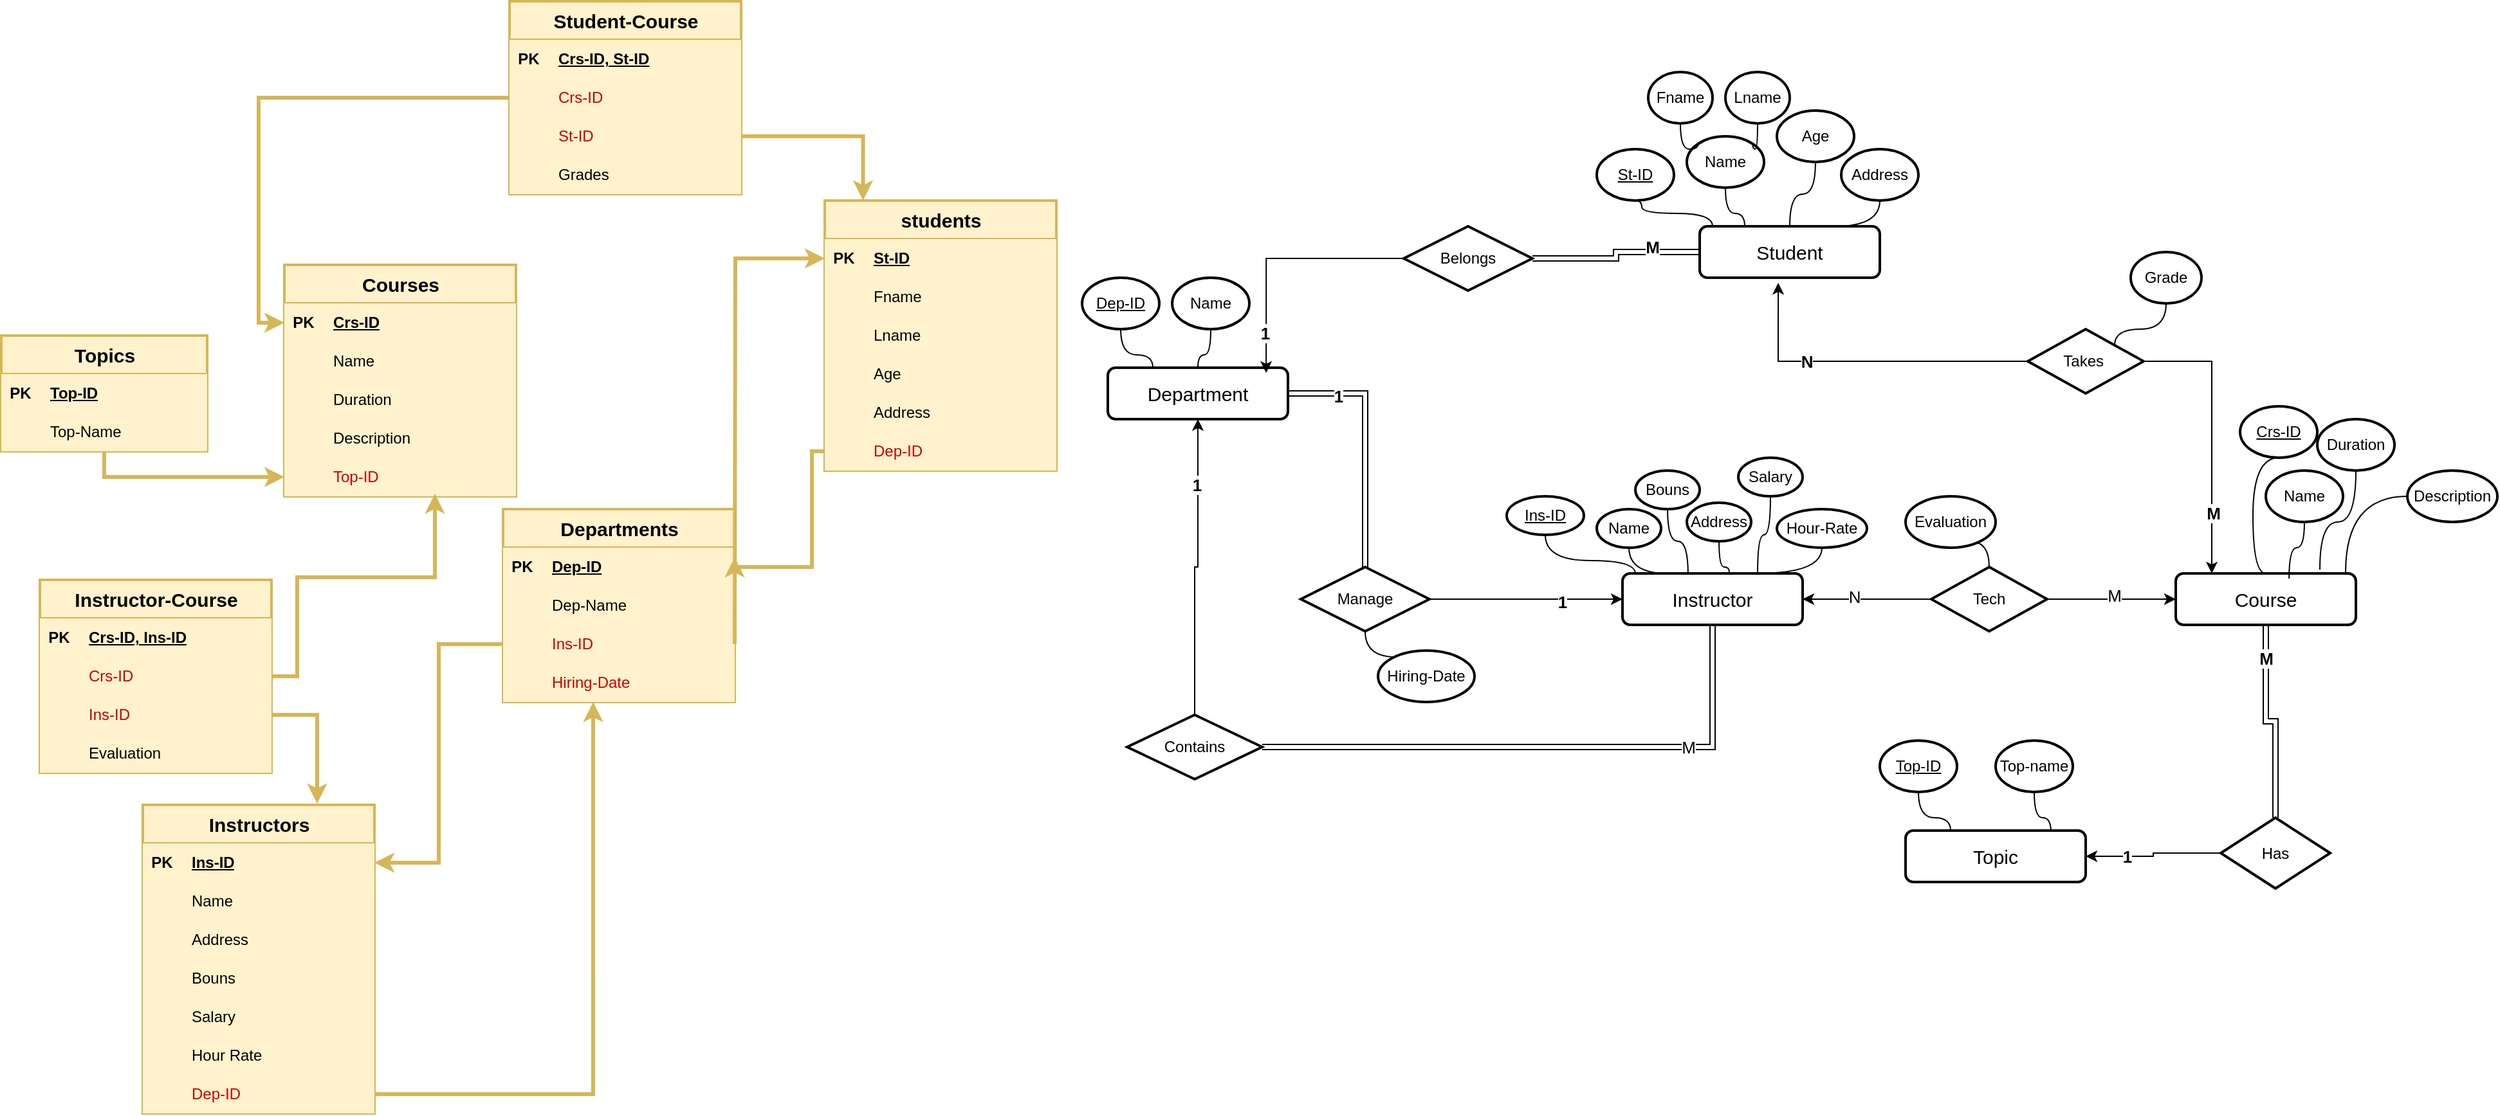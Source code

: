 <mxfile version="27.0.9">
  <diagram name="Page-1" id="0XJMyfdRmbcHvLmTVV8d">
    <mxGraphModel dx="1876" dy="672" grid="1" gridSize="10" guides="1" tooltips="1" connect="1" arrows="1" fold="1" page="1" pageScale="1" pageWidth="850" pageHeight="1100" math="0" shadow="0">
      <root>
        <mxCell id="0" />
        <mxCell id="1" parent="0" />
        <mxCell id="LyUFhRDO4NIhOTWdWhmi-1" value="&lt;font style=&quot;font-size: 15px;&quot;&gt;Student&lt;/font&gt;" style="rounded=1;whiteSpace=wrap;html=1;strokeWidth=2;" parent="1" vertex="1">
          <mxGeometry x="480" y="280" width="140" height="40" as="geometry" />
        </mxCell>
        <mxCell id="LyUFhRDO4NIhOTWdWhmi-4" style="edgeStyle=orthogonalEdgeStyle;rounded=0;orthogonalLoop=1;jettySize=auto;html=1;exitX=0.5;exitY=1;exitDx=0;exitDy=0;curved=1;endArrow=none;startFill=0;" parent="1" source="LyUFhRDO4NIhOTWdWhmi-2" target="LyUFhRDO4NIhOTWdWhmi-1" edge="1">
          <mxGeometry relative="1" as="geometry">
            <Array as="points">
              <mxPoint x="435" y="270" />
              <mxPoint x="490" y="270" />
            </Array>
          </mxGeometry>
        </mxCell>
        <mxCell id="LyUFhRDO4NIhOTWdWhmi-2" value="&lt;u&gt;St-ID&lt;/u&gt;" style="ellipse;whiteSpace=wrap;html=1;strokeWidth=2;" parent="1" vertex="1">
          <mxGeometry x="400" y="220" width="60" height="40" as="geometry" />
        </mxCell>
        <mxCell id="LyUFhRDO4NIhOTWdWhmi-10" style="edgeStyle=orthogonalEdgeStyle;rounded=0;orthogonalLoop=1;jettySize=auto;html=1;entryX=0.25;entryY=0;entryDx=0;entryDy=0;endArrow=none;startFill=0;curved=1;" parent="1" source="LyUFhRDO4NIhOTWdWhmi-5" target="LyUFhRDO4NIhOTWdWhmi-1" edge="1">
          <mxGeometry relative="1" as="geometry" />
        </mxCell>
        <mxCell id="LyUFhRDO4NIhOTWdWhmi-5" value="Name" style="ellipse;whiteSpace=wrap;html=1;strokeWidth=2;" parent="1" vertex="1">
          <mxGeometry x="470" y="210" width="60" height="40" as="geometry" />
        </mxCell>
        <mxCell id="LyUFhRDO4NIhOTWdWhmi-8" style="edgeStyle=orthogonalEdgeStyle;rounded=0;orthogonalLoop=1;jettySize=auto;html=1;entryX=0;entryY=0;entryDx=0;entryDy=0;endArrow=none;startFill=0;curved=1;" parent="1" source="LyUFhRDO4NIhOTWdWhmi-6" target="LyUFhRDO4NIhOTWdWhmi-5" edge="1">
          <mxGeometry relative="1" as="geometry" />
        </mxCell>
        <mxCell id="LyUFhRDO4NIhOTWdWhmi-6" value="Fname" style="ellipse;whiteSpace=wrap;html=1;strokeWidth=2;" parent="1" vertex="1">
          <mxGeometry x="440" y="160" width="50" height="40" as="geometry" />
        </mxCell>
        <mxCell id="LyUFhRDO4NIhOTWdWhmi-9" style="edgeStyle=orthogonalEdgeStyle;rounded=0;orthogonalLoop=1;jettySize=auto;html=1;entryX=1;entryY=0;entryDx=0;entryDy=0;endArrow=none;startFill=0;curved=1;" parent="1" source="LyUFhRDO4NIhOTWdWhmi-7" target="LyUFhRDO4NIhOTWdWhmi-5" edge="1">
          <mxGeometry relative="1" as="geometry" />
        </mxCell>
        <mxCell id="LyUFhRDO4NIhOTWdWhmi-7" value="Lname" style="ellipse;whiteSpace=wrap;html=1;strokeWidth=2;" parent="1" vertex="1">
          <mxGeometry x="500" y="160" width="50" height="40" as="geometry" />
        </mxCell>
        <mxCell id="LyUFhRDO4NIhOTWdWhmi-13" style="edgeStyle=orthogonalEdgeStyle;rounded=0;orthogonalLoop=1;jettySize=auto;html=1;entryX=0.5;entryY=0;entryDx=0;entryDy=0;endArrow=none;startFill=0;curved=1;" parent="1" source="LyUFhRDO4NIhOTWdWhmi-11" target="LyUFhRDO4NIhOTWdWhmi-1" edge="1">
          <mxGeometry relative="1" as="geometry" />
        </mxCell>
        <mxCell id="LyUFhRDO4NIhOTWdWhmi-11" value="Age" style="ellipse;whiteSpace=wrap;html=1;strokeWidth=2;" parent="1" vertex="1">
          <mxGeometry x="540" y="190" width="60" height="40" as="geometry" />
        </mxCell>
        <mxCell id="LyUFhRDO4NIhOTWdWhmi-14" style="edgeStyle=orthogonalEdgeStyle;rounded=0;orthogonalLoop=1;jettySize=auto;html=1;entryX=0.75;entryY=0;entryDx=0;entryDy=0;curved=1;endArrow=none;startFill=0;" parent="1" source="LyUFhRDO4NIhOTWdWhmi-12" target="LyUFhRDO4NIhOTWdWhmi-1" edge="1">
          <mxGeometry relative="1" as="geometry" />
        </mxCell>
        <mxCell id="LyUFhRDO4NIhOTWdWhmi-12" value="Address" style="ellipse;whiteSpace=wrap;html=1;strokeWidth=2;" parent="1" vertex="1">
          <mxGeometry x="590" y="220" width="60" height="40" as="geometry" />
        </mxCell>
        <mxCell id="LyUFhRDO4NIhOTWdWhmi-15" value="&lt;font style=&quot;font-size: 15px;&quot;&gt;Department&lt;/font&gt;" style="rounded=1;whiteSpace=wrap;html=1;strokeWidth=2;" parent="1" vertex="1">
          <mxGeometry x="20" y="390" width="140" height="40" as="geometry" />
        </mxCell>
        <mxCell id="LyUFhRDO4NIhOTWdWhmi-28" style="edgeStyle=orthogonalEdgeStyle;rounded=0;orthogonalLoop=1;jettySize=auto;html=1;entryX=0.25;entryY=0;entryDx=0;entryDy=0;endArrow=none;startFill=0;curved=1;" parent="1" source="LyUFhRDO4NIhOTWdWhmi-17" target="LyUFhRDO4NIhOTWdWhmi-15" edge="1">
          <mxGeometry relative="1" as="geometry" />
        </mxCell>
        <mxCell id="LyUFhRDO4NIhOTWdWhmi-17" value="&lt;u&gt;Dep-ID&lt;/u&gt;" style="ellipse;whiteSpace=wrap;html=1;strokeWidth=2;" parent="1" vertex="1">
          <mxGeometry y="320" width="60" height="40" as="geometry" />
        </mxCell>
        <mxCell id="LyUFhRDO4NIhOTWdWhmi-18" style="edgeStyle=orthogonalEdgeStyle;rounded=0;orthogonalLoop=1;jettySize=auto;html=1;entryX=0.5;entryY=0;entryDx=0;entryDy=0;endArrow=none;startFill=0;curved=1;" parent="1" source="LyUFhRDO4NIhOTWdWhmi-19" target="LyUFhRDO4NIhOTWdWhmi-15" edge="1">
          <mxGeometry relative="1" as="geometry" />
        </mxCell>
        <mxCell id="LyUFhRDO4NIhOTWdWhmi-19" value="Name" style="ellipse;whiteSpace=wrap;html=1;strokeWidth=2;" parent="1" vertex="1">
          <mxGeometry x="70" y="320" width="60" height="40" as="geometry" />
        </mxCell>
        <mxCell id="LyUFhRDO4NIhOTWdWhmi-29" value="&lt;font style=&quot;font-size: 15px;&quot;&gt;Course&lt;/font&gt;" style="rounded=1;whiteSpace=wrap;html=1;strokeWidth=2;" parent="1" vertex="1">
          <mxGeometry x="850" y="550" width="140" height="40" as="geometry" />
        </mxCell>
        <mxCell id="LyUFhRDO4NIhOTWdWhmi-30" style="edgeStyle=orthogonalEdgeStyle;rounded=0;orthogonalLoop=1;jettySize=auto;html=1;exitX=0.5;exitY=1;exitDx=0;exitDy=0;curved=1;endArrow=none;startFill=0;entryX=0.5;entryY=0;entryDx=0;entryDy=0;" parent="1" source="LyUFhRDO4NIhOTWdWhmi-31" target="LyUFhRDO4NIhOTWdWhmi-29" edge="1">
          <mxGeometry relative="1" as="geometry">
            <Array as="points">
              <mxPoint x="910" y="460" />
              <mxPoint x="910" y="550" />
            </Array>
          </mxGeometry>
        </mxCell>
        <mxCell id="LyUFhRDO4NIhOTWdWhmi-31" value="&lt;u&gt;Crs-ID&lt;/u&gt;" style="ellipse;whiteSpace=wrap;html=1;strokeWidth=2;" parent="1" vertex="1">
          <mxGeometry x="900" y="420" width="60" height="40" as="geometry" />
        </mxCell>
        <mxCell id="LyUFhRDO4NIhOTWdWhmi-32" style="edgeStyle=orthogonalEdgeStyle;rounded=0;orthogonalLoop=1;jettySize=auto;html=1;entryX=0.629;entryY=0.1;entryDx=0;entryDy=0;endArrow=none;startFill=0;curved=1;entryPerimeter=0;" parent="1" source="LyUFhRDO4NIhOTWdWhmi-33" target="LyUFhRDO4NIhOTWdWhmi-29" edge="1">
          <mxGeometry relative="1" as="geometry" />
        </mxCell>
        <mxCell id="LyUFhRDO4NIhOTWdWhmi-33" value="Name" style="ellipse;whiteSpace=wrap;html=1;strokeWidth=2;" parent="1" vertex="1">
          <mxGeometry x="920" y="470" width="60" height="40" as="geometry" />
        </mxCell>
        <mxCell id="LyUFhRDO4NIhOTWdWhmi-38" style="edgeStyle=orthogonalEdgeStyle;rounded=0;orthogonalLoop=1;jettySize=auto;html=1;entryX=0.8;entryY=-0.075;entryDx=0;entryDy=0;endArrow=none;startFill=0;curved=1;entryPerimeter=0;" parent="1" source="LyUFhRDO4NIhOTWdWhmi-39" target="LyUFhRDO4NIhOTWdWhmi-29" edge="1">
          <mxGeometry relative="1" as="geometry" />
        </mxCell>
        <mxCell id="LyUFhRDO4NIhOTWdWhmi-39" value="Duration" style="ellipse;whiteSpace=wrap;html=1;strokeWidth=2;" parent="1" vertex="1">
          <mxGeometry x="960" y="430" width="60" height="40" as="geometry" />
        </mxCell>
        <mxCell id="LyUFhRDO4NIhOTWdWhmi-40" style="edgeStyle=orthogonalEdgeStyle;rounded=0;orthogonalLoop=1;jettySize=auto;html=1;entryX=0.943;entryY=-0.025;entryDx=0;entryDy=0;curved=1;endArrow=none;startFill=0;entryPerimeter=0;" parent="1" source="LyUFhRDO4NIhOTWdWhmi-41" target="LyUFhRDO4NIhOTWdWhmi-29" edge="1">
          <mxGeometry relative="1" as="geometry" />
        </mxCell>
        <mxCell id="LyUFhRDO4NIhOTWdWhmi-41" value="Description" style="ellipse;whiteSpace=wrap;html=1;strokeWidth=2;" parent="1" vertex="1">
          <mxGeometry x="1030" y="470" width="70" height="40" as="geometry" />
        </mxCell>
        <mxCell id="LyUFhRDO4NIhOTWdWhmi-42" value="&lt;font style=&quot;font-size: 15px;&quot;&gt;Instructor&lt;/font&gt;" style="rounded=1;whiteSpace=wrap;html=1;strokeWidth=2;" parent="1" vertex="1">
          <mxGeometry x="420" y="550" width="140" height="40" as="geometry" />
        </mxCell>
        <mxCell id="LyUFhRDO4NIhOTWdWhmi-43" style="edgeStyle=orthogonalEdgeStyle;rounded=0;orthogonalLoop=1;jettySize=auto;html=1;exitX=0.5;exitY=1;exitDx=0;exitDy=0;curved=1;endArrow=none;startFill=0;" parent="1" source="LyUFhRDO4NIhOTWdWhmi-44" target="LyUFhRDO4NIhOTWdWhmi-42" edge="1">
          <mxGeometry relative="1" as="geometry">
            <Array as="points">
              <mxPoint x="360" y="540" />
              <mxPoint x="430" y="540" />
            </Array>
          </mxGeometry>
        </mxCell>
        <mxCell id="LyUFhRDO4NIhOTWdWhmi-44" value="&lt;u&gt;Ins-ID&lt;/u&gt;" style="ellipse;whiteSpace=wrap;html=1;strokeWidth=2;" parent="1" vertex="1">
          <mxGeometry x="330" y="490" width="60" height="30" as="geometry" />
        </mxCell>
        <mxCell id="LyUFhRDO4NIhOTWdWhmi-45" style="edgeStyle=orthogonalEdgeStyle;rounded=0;orthogonalLoop=1;jettySize=auto;html=1;entryX=0.25;entryY=0;entryDx=0;entryDy=0;endArrow=none;startFill=0;curved=1;" parent="1" source="LyUFhRDO4NIhOTWdWhmi-46" target="LyUFhRDO4NIhOTWdWhmi-42" edge="1">
          <mxGeometry relative="1" as="geometry" />
        </mxCell>
        <mxCell id="LyUFhRDO4NIhOTWdWhmi-46" value="Name" style="ellipse;whiteSpace=wrap;html=1;strokeWidth=2;" parent="1" vertex="1">
          <mxGeometry x="400" y="500" width="50" height="30" as="geometry" />
        </mxCell>
        <mxCell id="LyUFhRDO4NIhOTWdWhmi-47" style="edgeStyle=orthogonalEdgeStyle;rounded=0;orthogonalLoop=1;jettySize=auto;html=1;entryX=0.75;entryY=0;entryDx=0;entryDy=0;endArrow=none;startFill=0;curved=1;" parent="1" source="LyUFhRDO4NIhOTWdWhmi-48" target="LyUFhRDO4NIhOTWdWhmi-42" edge="1">
          <mxGeometry relative="1" as="geometry" />
        </mxCell>
        <mxCell id="LyUFhRDO4NIhOTWdWhmi-48" value="Salary" style="ellipse;whiteSpace=wrap;html=1;strokeWidth=2;" parent="1" vertex="1">
          <mxGeometry x="510" y="460" width="50" height="30" as="geometry" />
        </mxCell>
        <mxCell id="LyUFhRDO4NIhOTWdWhmi-49" style="edgeStyle=orthogonalEdgeStyle;rounded=0;orthogonalLoop=1;jettySize=auto;html=1;entryX=0.75;entryY=0;entryDx=0;entryDy=0;curved=1;endArrow=none;startFill=0;" parent="1" source="LyUFhRDO4NIhOTWdWhmi-50" target="LyUFhRDO4NIhOTWdWhmi-42" edge="1">
          <mxGeometry relative="1" as="geometry" />
        </mxCell>
        <mxCell id="LyUFhRDO4NIhOTWdWhmi-50" value="Hour-Rate" style="ellipse;whiteSpace=wrap;html=1;strokeWidth=2;" parent="1" vertex="1">
          <mxGeometry x="540" y="500" width="70" height="30" as="geometry" />
        </mxCell>
        <mxCell id="LyUFhRDO4NIhOTWdWhmi-51" value="Bouns" style="ellipse;whiteSpace=wrap;html=1;strokeWidth=2;" parent="1" vertex="1">
          <mxGeometry x="430" y="470" width="50" height="30" as="geometry" />
        </mxCell>
        <mxCell id="LyUFhRDO4NIhOTWdWhmi-53" value="Address" style="ellipse;whiteSpace=wrap;html=1;strokeWidth=2;" parent="1" vertex="1">
          <mxGeometry x="470" y="495" width="50" height="30" as="geometry" />
        </mxCell>
        <mxCell id="LyUFhRDO4NIhOTWdWhmi-54" style="edgeStyle=orthogonalEdgeStyle;rounded=0;orthogonalLoop=1;jettySize=auto;html=1;entryX=0.364;entryY=0.025;entryDx=0;entryDy=0;entryPerimeter=0;curved=1;endArrow=none;startFill=0;" parent="1" source="LyUFhRDO4NIhOTWdWhmi-51" target="LyUFhRDO4NIhOTWdWhmi-42" edge="1">
          <mxGeometry relative="1" as="geometry" />
        </mxCell>
        <mxCell id="LyUFhRDO4NIhOTWdWhmi-55" style="edgeStyle=orthogonalEdgeStyle;rounded=0;orthogonalLoop=1;jettySize=auto;html=1;entryX=0.593;entryY=-0.025;entryDx=0;entryDy=0;entryPerimeter=0;endArrow=none;startFill=0;curved=1;" parent="1" source="LyUFhRDO4NIhOTWdWhmi-53" target="LyUFhRDO4NIhOTWdWhmi-42" edge="1">
          <mxGeometry relative="1" as="geometry" />
        </mxCell>
        <mxCell id="LyUFhRDO4NIhOTWdWhmi-56" value="&lt;font style=&quot;font-size: 15px;&quot;&gt;Topic&lt;/font&gt;" style="rounded=1;whiteSpace=wrap;html=1;strokeWidth=2;" parent="1" vertex="1">
          <mxGeometry x="640" y="750" width="140" height="40" as="geometry" />
        </mxCell>
        <mxCell id="LyUFhRDO4NIhOTWdWhmi-57" style="edgeStyle=orthogonalEdgeStyle;rounded=0;orthogonalLoop=1;jettySize=auto;html=1;entryX=0.25;entryY=0;entryDx=0;entryDy=0;endArrow=none;startFill=0;curved=1;" parent="1" source="LyUFhRDO4NIhOTWdWhmi-58" target="LyUFhRDO4NIhOTWdWhmi-56" edge="1">
          <mxGeometry relative="1" as="geometry" />
        </mxCell>
        <mxCell id="LyUFhRDO4NIhOTWdWhmi-58" value="&lt;u&gt;Top-ID&lt;/u&gt;" style="ellipse;whiteSpace=wrap;html=1;strokeWidth=2;" parent="1" vertex="1">
          <mxGeometry x="620" y="680" width="60" height="40" as="geometry" />
        </mxCell>
        <mxCell id="LyUFhRDO4NIhOTWdWhmi-59" style="edgeStyle=orthogonalEdgeStyle;rounded=0;orthogonalLoop=1;jettySize=auto;html=1;entryX=0.807;entryY=0.025;entryDx=0;entryDy=0;endArrow=none;startFill=0;curved=1;entryPerimeter=0;" parent="1" source="LyUFhRDO4NIhOTWdWhmi-60" target="LyUFhRDO4NIhOTWdWhmi-56" edge="1">
          <mxGeometry relative="1" as="geometry" />
        </mxCell>
        <mxCell id="LyUFhRDO4NIhOTWdWhmi-60" value="Top-name" style="ellipse;whiteSpace=wrap;html=1;strokeWidth=2;" parent="1" vertex="1">
          <mxGeometry x="710" y="680" width="60" height="40" as="geometry" />
        </mxCell>
        <mxCell id="LyUFhRDO4NIhOTWdWhmi-65" style="edgeStyle=orthogonalEdgeStyle;rounded=0;orthogonalLoop=1;jettySize=auto;html=1;" parent="1" source="LyUFhRDO4NIhOTWdWhmi-61" target="LyUFhRDO4NIhOTWdWhmi-15" edge="1">
          <mxGeometry relative="1" as="geometry" />
        </mxCell>
        <mxCell id="LyUFhRDO4NIhOTWdWhmi-68" value="&lt;font style=&quot;font-size: 13px;&quot;&gt;&lt;b&gt;1&lt;/b&gt;&lt;/font&gt;" style="edgeLabel;html=1;align=center;verticalAlign=middle;resizable=0;points=[];" parent="LyUFhRDO4NIhOTWdWhmi-65" vertex="1" connectable="0">
          <mxGeometry x="0.56" y="1" relative="1" as="geometry">
            <mxPoint as="offset" />
          </mxGeometry>
        </mxCell>
        <mxCell id="LyUFhRDO4NIhOTWdWhmi-66" style="edgeStyle=orthogonalEdgeStyle;rounded=0;orthogonalLoop=1;jettySize=auto;html=1;entryX=0.5;entryY=1;entryDx=0;entryDy=0;shape=link;" parent="1" source="LyUFhRDO4NIhOTWdWhmi-61" target="LyUFhRDO4NIhOTWdWhmi-42" edge="1">
          <mxGeometry relative="1" as="geometry" />
        </mxCell>
        <mxCell id="LyUFhRDO4NIhOTWdWhmi-67" value="&lt;font style=&quot;font-size: 13px;&quot;&gt;M&lt;/font&gt;" style="edgeLabel;html=1;align=center;verticalAlign=middle;resizable=0;points=[];" parent="LyUFhRDO4NIhOTWdWhmi-66" vertex="1" connectable="0">
          <mxGeometry x="0.486" relative="1" as="geometry">
            <mxPoint as="offset" />
          </mxGeometry>
        </mxCell>
        <mxCell id="LyUFhRDO4NIhOTWdWhmi-61" value="Contains" style="shape=rhombus;perimeter=rhombusPerimeter;whiteSpace=wrap;html=1;align=center;strokeWidth=2;" parent="1" vertex="1">
          <mxGeometry x="35" y="660" width="105" height="50" as="geometry" />
        </mxCell>
        <mxCell id="LyUFhRDO4NIhOTWdWhmi-71" style="edgeStyle=orthogonalEdgeStyle;rounded=0;orthogonalLoop=1;jettySize=auto;html=1;entryX=1;entryY=0.5;entryDx=0;entryDy=0;exitX=0.5;exitY=0;exitDx=0;exitDy=0;shape=link;" parent="1" source="LyUFhRDO4NIhOTWdWhmi-69" target="LyUFhRDO4NIhOTWdWhmi-15" edge="1">
          <mxGeometry relative="1" as="geometry" />
        </mxCell>
        <mxCell id="LyUFhRDO4NIhOTWdWhmi-73" value="&lt;font style=&quot;font-size: 13px;&quot;&gt;&lt;b&gt;1&lt;/b&gt;&lt;/font&gt;" style="edgeLabel;html=1;align=center;verticalAlign=middle;resizable=0;points=[];" parent="LyUFhRDO4NIhOTWdWhmi-71" vertex="1" connectable="0">
          <mxGeometry x="0.6" y="2" relative="1" as="geometry">
            <mxPoint as="offset" />
          </mxGeometry>
        </mxCell>
        <mxCell id="LyUFhRDO4NIhOTWdWhmi-72" style="edgeStyle=orthogonalEdgeStyle;rounded=0;orthogonalLoop=1;jettySize=auto;html=1;entryX=0;entryY=0.5;entryDx=0;entryDy=0;" parent="1" source="LyUFhRDO4NIhOTWdWhmi-69" target="LyUFhRDO4NIhOTWdWhmi-42" edge="1">
          <mxGeometry relative="1" as="geometry" />
        </mxCell>
        <mxCell id="LyUFhRDO4NIhOTWdWhmi-74" value="&lt;font style=&quot;font-size: 13px;&quot;&gt;&lt;b&gt;1&lt;/b&gt;&lt;/font&gt;" style="edgeLabel;html=1;align=center;verticalAlign=middle;resizable=0;points=[];" parent="LyUFhRDO4NIhOTWdWhmi-72" vertex="1" connectable="0">
          <mxGeometry x="0.371" y="-2" relative="1" as="geometry">
            <mxPoint as="offset" />
          </mxGeometry>
        </mxCell>
        <mxCell id="LyUFhRDO4NIhOTWdWhmi-77" value="" style="edgeStyle=orthogonalEdgeStyle;rounded=0;orthogonalLoop=1;jettySize=auto;html=1;curved=1;endArrow=none;startFill=0;" parent="1" source="LyUFhRDO4NIhOTWdWhmi-69" target="LyUFhRDO4NIhOTWdWhmi-76" edge="1">
          <mxGeometry relative="1" as="geometry" />
        </mxCell>
        <mxCell id="LyUFhRDO4NIhOTWdWhmi-69" value="Manage" style="shape=rhombus;perimeter=rhombusPerimeter;whiteSpace=wrap;html=1;align=center;strokeWidth=2;" parent="1" vertex="1">
          <mxGeometry x="170" y="545" width="100" height="50" as="geometry" />
        </mxCell>
        <mxCell id="LyUFhRDO4NIhOTWdWhmi-76" value="Hiring-Date" style="ellipse;whiteSpace=wrap;html=1;strokeWidth=2;" parent="1" vertex="1">
          <mxGeometry x="230" y="610" width="75" height="40" as="geometry" />
        </mxCell>
        <mxCell id="LyUFhRDO4NIhOTWdWhmi-79" style="edgeStyle=orthogonalEdgeStyle;rounded=0;orthogonalLoop=1;jettySize=auto;html=1;" parent="1" source="LyUFhRDO4NIhOTWdWhmi-78" target="LyUFhRDO4NIhOTWdWhmi-42" edge="1">
          <mxGeometry relative="1" as="geometry" />
        </mxCell>
        <mxCell id="LyUFhRDO4NIhOTWdWhmi-82" value="&lt;font style=&quot;font-size: 13px;&quot;&gt;N&lt;/font&gt;" style="edgeLabel;html=1;align=center;verticalAlign=middle;resizable=0;points=[];" parent="LyUFhRDO4NIhOTWdWhmi-79" vertex="1" connectable="0">
          <mxGeometry x="0.2" y="-2" relative="1" as="geometry">
            <mxPoint as="offset" />
          </mxGeometry>
        </mxCell>
        <mxCell id="LyUFhRDO4NIhOTWdWhmi-80" style="edgeStyle=orthogonalEdgeStyle;rounded=0;orthogonalLoop=1;jettySize=auto;html=1;entryX=0;entryY=0.5;entryDx=0;entryDy=0;" parent="1" source="LyUFhRDO4NIhOTWdWhmi-78" target="LyUFhRDO4NIhOTWdWhmi-29" edge="1">
          <mxGeometry relative="1" as="geometry" />
        </mxCell>
        <mxCell id="LyUFhRDO4NIhOTWdWhmi-81" value="&lt;font style=&quot;font-size: 13px;&quot;&gt;M&lt;/font&gt;" style="edgeLabel;html=1;align=center;verticalAlign=middle;resizable=0;points=[];" parent="LyUFhRDO4NIhOTWdWhmi-80" vertex="1" connectable="0">
          <mxGeometry x="0.04" y="3" relative="1" as="geometry">
            <mxPoint as="offset" />
          </mxGeometry>
        </mxCell>
        <mxCell id="LyUFhRDO4NIhOTWdWhmi-84" value="" style="edgeStyle=orthogonalEdgeStyle;rounded=0;orthogonalLoop=1;jettySize=auto;html=1;endArrow=none;startFill=0;curved=1;" parent="1" source="LyUFhRDO4NIhOTWdWhmi-78" target="LyUFhRDO4NIhOTWdWhmi-83" edge="1">
          <mxGeometry relative="1" as="geometry" />
        </mxCell>
        <mxCell id="LyUFhRDO4NIhOTWdWhmi-78" value="Tech" style="shape=rhombus;perimeter=rhombusPerimeter;whiteSpace=wrap;html=1;align=center;strokeWidth=2;" parent="1" vertex="1">
          <mxGeometry x="660" y="545" width="90" height="50" as="geometry" />
        </mxCell>
        <mxCell id="LyUFhRDO4NIhOTWdWhmi-83" value="Evaluation" style="ellipse;whiteSpace=wrap;html=1;strokeWidth=2;" parent="1" vertex="1">
          <mxGeometry x="640" y="490" width="70" height="40" as="geometry" />
        </mxCell>
        <mxCell id="LyUFhRDO4NIhOTWdWhmi-87" style="edgeStyle=orthogonalEdgeStyle;rounded=0;orthogonalLoop=1;jettySize=auto;html=1;entryX=1;entryY=0.5;entryDx=0;entryDy=0;" parent="1" source="LyUFhRDO4NIhOTWdWhmi-85" target="LyUFhRDO4NIhOTWdWhmi-56" edge="1">
          <mxGeometry relative="1" as="geometry" />
        </mxCell>
        <mxCell id="LyUFhRDO4NIhOTWdWhmi-90" value="&lt;font style=&quot;font-size: 13px;&quot;&gt;&lt;b&gt;1&lt;/b&gt;&lt;/font&gt;" style="edgeLabel;html=1;align=center;verticalAlign=middle;resizable=0;points=[];" parent="LyUFhRDO4NIhOTWdWhmi-87" vertex="1" connectable="0">
          <mxGeometry x="0.409" relative="1" as="geometry">
            <mxPoint as="offset" />
          </mxGeometry>
        </mxCell>
        <mxCell id="LyUFhRDO4NIhOTWdWhmi-88" style="edgeStyle=orthogonalEdgeStyle;rounded=0;orthogonalLoop=1;jettySize=auto;html=1;shape=link;" parent="1" source="LyUFhRDO4NIhOTWdWhmi-85" target="LyUFhRDO4NIhOTWdWhmi-29" edge="1">
          <mxGeometry relative="1" as="geometry" />
        </mxCell>
        <mxCell id="LyUFhRDO4NIhOTWdWhmi-89" value="&lt;font style=&quot;font-size: 13px;&quot;&gt;&lt;b&gt;M&lt;/b&gt;&lt;/font&gt;" style="edgeLabel;html=1;align=center;verticalAlign=middle;resizable=0;points=[];" parent="LyUFhRDO4NIhOTWdWhmi-88" vertex="1" connectable="0">
          <mxGeometry x="0.673" relative="1" as="geometry">
            <mxPoint as="offset" />
          </mxGeometry>
        </mxCell>
        <mxCell id="LyUFhRDO4NIhOTWdWhmi-85" value=" Has " style="shape=rhombus;perimeter=rhombusPerimeter;whiteSpace=wrap;html=1;align=center;strokeWidth=2;" parent="1" vertex="1">
          <mxGeometry x="885" y="740" width="85" height="55" as="geometry" />
        </mxCell>
        <mxCell id="LyUFhRDO4NIhOTWdWhmi-93" style="edgeStyle=orthogonalEdgeStyle;rounded=0;orthogonalLoop=1;jettySize=auto;html=1;entryX=0;entryY=0.5;entryDx=0;entryDy=0;shape=link;" parent="1" source="LyUFhRDO4NIhOTWdWhmi-91" target="LyUFhRDO4NIhOTWdWhmi-1" edge="1">
          <mxGeometry relative="1" as="geometry" />
        </mxCell>
        <mxCell id="LyUFhRDO4NIhOTWdWhmi-95" value="&lt;font style=&quot;font-size: 13px;&quot;&gt;&lt;b&gt;M&lt;/b&gt;&lt;/font&gt;" style="edgeLabel;html=1;align=center;verticalAlign=middle;resizable=0;points=[];" parent="LyUFhRDO4NIhOTWdWhmi-93" vertex="1" connectable="0">
          <mxGeometry x="0.452" y="4" relative="1" as="geometry">
            <mxPoint as="offset" />
          </mxGeometry>
        </mxCell>
        <mxCell id="LyUFhRDO4NIhOTWdWhmi-91" value="Belongs" style="shape=rhombus;perimeter=rhombusPerimeter;whiteSpace=wrap;html=1;align=center;strokeWidth=2;" parent="1" vertex="1">
          <mxGeometry x="250" y="280" width="100" height="50" as="geometry" />
        </mxCell>
        <mxCell id="LyUFhRDO4NIhOTWdWhmi-92" style="edgeStyle=orthogonalEdgeStyle;rounded=0;orthogonalLoop=1;jettySize=auto;html=1;entryX=0.879;entryY=0.1;entryDx=0;entryDy=0;entryPerimeter=0;" parent="1" source="LyUFhRDO4NIhOTWdWhmi-91" target="LyUFhRDO4NIhOTWdWhmi-15" edge="1">
          <mxGeometry relative="1" as="geometry" />
        </mxCell>
        <mxCell id="LyUFhRDO4NIhOTWdWhmi-94" value="&lt;font style=&quot;font-size: 13px;&quot;&gt;&lt;b&gt;1&lt;/b&gt;&lt;/font&gt;" style="edgeLabel;html=1;align=center;verticalAlign=middle;resizable=0;points=[];" parent="LyUFhRDO4NIhOTWdWhmi-92" vertex="1" connectable="0">
          <mxGeometry x="0.683" y="-1" relative="1" as="geometry">
            <mxPoint as="offset" />
          </mxGeometry>
        </mxCell>
        <mxCell id="LyUFhRDO4NIhOTWdWhmi-96" value="Takes&amp;nbsp;" style="shape=rhombus;perimeter=rhombusPerimeter;whiteSpace=wrap;html=1;align=center;strokeWidth=2;" parent="1" vertex="1">
          <mxGeometry x="735" y="360" width="90" height="50" as="geometry" />
        </mxCell>
        <mxCell id="LyUFhRDO4NIhOTWdWhmi-97" style="edgeStyle=orthogonalEdgeStyle;rounded=0;orthogonalLoop=1;jettySize=auto;html=1;entryX=0.2;entryY=0;entryDx=0;entryDy=0;entryPerimeter=0;" parent="1" source="LyUFhRDO4NIhOTWdWhmi-96" target="LyUFhRDO4NIhOTWdWhmi-29" edge="1">
          <mxGeometry relative="1" as="geometry" />
        </mxCell>
        <mxCell id="LyUFhRDO4NIhOTWdWhmi-101" value="&lt;font style=&quot;font-size: 13px;&quot;&gt;&lt;b&gt;M&lt;/b&gt;&lt;/font&gt;" style="edgeLabel;html=1;align=center;verticalAlign=middle;resizable=0;points=[];" parent="LyUFhRDO4NIhOTWdWhmi-97" vertex="1" connectable="0">
          <mxGeometry x="0.569" y="1" relative="1" as="geometry">
            <mxPoint as="offset" />
          </mxGeometry>
        </mxCell>
        <mxCell id="LyUFhRDO4NIhOTWdWhmi-98" style="edgeStyle=orthogonalEdgeStyle;rounded=0;orthogonalLoop=1;jettySize=auto;html=1;entryX=0.436;entryY=1.1;entryDx=0;entryDy=0;entryPerimeter=0;" parent="1" source="LyUFhRDO4NIhOTWdWhmi-96" target="LyUFhRDO4NIhOTWdWhmi-1" edge="1">
          <mxGeometry relative="1" as="geometry" />
        </mxCell>
        <mxCell id="LyUFhRDO4NIhOTWdWhmi-102" value="&lt;font style=&quot;font-size: 13px;&quot;&gt;&lt;b&gt;N&lt;/b&gt;&lt;/font&gt;" style="edgeLabel;html=1;align=center;verticalAlign=middle;resizable=0;points=[];" parent="LyUFhRDO4NIhOTWdWhmi-98" vertex="1" connectable="0">
          <mxGeometry x="0.354" relative="1" as="geometry">
            <mxPoint as="offset" />
          </mxGeometry>
        </mxCell>
        <mxCell id="LyUFhRDO4NIhOTWdWhmi-100" style="edgeStyle=orthogonalEdgeStyle;rounded=0;orthogonalLoop=1;jettySize=auto;html=1;entryX=1;entryY=0;entryDx=0;entryDy=0;endArrow=none;startFill=0;curved=1;" parent="1" source="LyUFhRDO4NIhOTWdWhmi-99" target="LyUFhRDO4NIhOTWdWhmi-96" edge="1">
          <mxGeometry relative="1" as="geometry" />
        </mxCell>
        <mxCell id="LyUFhRDO4NIhOTWdWhmi-99" value="Grade" style="ellipse;whiteSpace=wrap;html=1;strokeWidth=2;" parent="1" vertex="1">
          <mxGeometry x="815" y="300" width="55" height="40" as="geometry" />
        </mxCell>
        <mxCell id="53nDwbUgWVwY3JTbTVP2-1" value="&lt;font style=&quot;font-size: 15px;&quot;&gt;students&lt;/font&gt;" style="shape=table;startSize=30;container=1;collapsible=1;childLayout=tableLayout;fixedRows=1;rowLines=0;fontStyle=1;align=center;resizeLast=1;html=1;perimeterSpacing=1;strokeWidth=2;fillColor=#fff2cc;strokeColor=#d6b656;" parent="1" vertex="1">
          <mxGeometry x="-200" y="260" width="180" height="210" as="geometry" />
        </mxCell>
        <mxCell id="53nDwbUgWVwY3JTbTVP2-2" value="" style="shape=tableRow;horizontal=0;startSize=0;swimlaneHead=0;swimlaneBody=0;fillColor=#fff2cc;collapsible=0;dropTarget=0;points=[[0,0.5],[1,0.5]];portConstraint=eastwest;top=0;left=0;right=0;bottom=1;strokeColor=#d6b656;" parent="53nDwbUgWVwY3JTbTVP2-1" vertex="1">
          <mxGeometry y="30" width="180" height="30" as="geometry" />
        </mxCell>
        <mxCell id="53nDwbUgWVwY3JTbTVP2-3" value="PK" style="shape=partialRectangle;connectable=0;fillColor=#fff2cc;top=0;left=0;bottom=0;right=0;fontStyle=1;overflow=hidden;whiteSpace=wrap;html=1;strokeColor=#d6b656;" parent="53nDwbUgWVwY3JTbTVP2-2" vertex="1">
          <mxGeometry width="30" height="30" as="geometry">
            <mxRectangle width="30" height="30" as="alternateBounds" />
          </mxGeometry>
        </mxCell>
        <mxCell id="53nDwbUgWVwY3JTbTVP2-4" value="St-ID" style="shape=partialRectangle;connectable=0;fillColor=#fff2cc;top=0;left=0;bottom=0;right=0;align=left;spacingLeft=6;fontStyle=5;overflow=hidden;whiteSpace=wrap;html=1;strokeColor=#d6b656;" parent="53nDwbUgWVwY3JTbTVP2-2" vertex="1">
          <mxGeometry x="30" width="150" height="30" as="geometry">
            <mxRectangle width="150" height="30" as="alternateBounds" />
          </mxGeometry>
        </mxCell>
        <mxCell id="53nDwbUgWVwY3JTbTVP2-5" value="" style="shape=tableRow;horizontal=0;startSize=0;swimlaneHead=0;swimlaneBody=0;fillColor=#fff2cc;collapsible=0;dropTarget=0;points=[[0,0.5],[1,0.5]];portConstraint=eastwest;top=0;left=0;right=0;bottom=0;strokeColor=#d6b656;" parent="53nDwbUgWVwY3JTbTVP2-1" vertex="1">
          <mxGeometry y="60" width="180" height="30" as="geometry" />
        </mxCell>
        <mxCell id="53nDwbUgWVwY3JTbTVP2-6" value="" style="shape=partialRectangle;connectable=0;fillColor=#fff2cc;top=0;left=0;bottom=0;right=0;editable=1;overflow=hidden;whiteSpace=wrap;html=1;strokeColor=#d6b656;" parent="53nDwbUgWVwY3JTbTVP2-5" vertex="1">
          <mxGeometry width="30" height="30" as="geometry">
            <mxRectangle width="30" height="30" as="alternateBounds" />
          </mxGeometry>
        </mxCell>
        <mxCell id="53nDwbUgWVwY3JTbTVP2-7" value="Fname" style="shape=partialRectangle;connectable=0;fillColor=#fff2cc;top=0;left=0;bottom=0;right=0;align=left;spacingLeft=6;overflow=hidden;whiteSpace=wrap;html=1;strokeColor=#d6b656;" parent="53nDwbUgWVwY3JTbTVP2-5" vertex="1">
          <mxGeometry x="30" width="150" height="30" as="geometry">
            <mxRectangle width="150" height="30" as="alternateBounds" />
          </mxGeometry>
        </mxCell>
        <mxCell id="53nDwbUgWVwY3JTbTVP2-8" value="" style="shape=tableRow;horizontal=0;startSize=0;swimlaneHead=0;swimlaneBody=0;fillColor=#fff2cc;collapsible=0;dropTarget=0;points=[[0,0.5],[1,0.5]];portConstraint=eastwest;top=0;left=0;right=0;bottom=0;strokeColor=#d6b656;" parent="53nDwbUgWVwY3JTbTVP2-1" vertex="1">
          <mxGeometry y="90" width="180" height="30" as="geometry" />
        </mxCell>
        <mxCell id="53nDwbUgWVwY3JTbTVP2-9" value="" style="shape=partialRectangle;connectable=0;fillColor=#fff2cc;top=0;left=0;bottom=0;right=0;editable=1;overflow=hidden;whiteSpace=wrap;html=1;strokeColor=#d6b656;" parent="53nDwbUgWVwY3JTbTVP2-8" vertex="1">
          <mxGeometry width="30" height="30" as="geometry">
            <mxRectangle width="30" height="30" as="alternateBounds" />
          </mxGeometry>
        </mxCell>
        <mxCell id="53nDwbUgWVwY3JTbTVP2-10" value="Lname" style="shape=partialRectangle;connectable=0;fillColor=#fff2cc;top=0;left=0;bottom=0;right=0;align=left;spacingLeft=6;overflow=hidden;whiteSpace=wrap;html=1;strokeColor=#d6b656;" parent="53nDwbUgWVwY3JTbTVP2-8" vertex="1">
          <mxGeometry x="30" width="150" height="30" as="geometry">
            <mxRectangle width="150" height="30" as="alternateBounds" />
          </mxGeometry>
        </mxCell>
        <mxCell id="53nDwbUgWVwY3JTbTVP2-11" value="" style="shape=tableRow;horizontal=0;startSize=0;swimlaneHead=0;swimlaneBody=0;fillColor=#fff2cc;collapsible=0;dropTarget=0;points=[[0,0.5],[1,0.5]];portConstraint=eastwest;top=0;left=0;right=0;bottom=0;strokeColor=#d6b656;" parent="53nDwbUgWVwY3JTbTVP2-1" vertex="1">
          <mxGeometry y="120" width="180" height="30" as="geometry" />
        </mxCell>
        <mxCell id="53nDwbUgWVwY3JTbTVP2-12" value="" style="shape=partialRectangle;connectable=0;fillColor=#fff2cc;top=0;left=0;bottom=0;right=0;editable=1;overflow=hidden;whiteSpace=wrap;html=1;strokeColor=#d6b656;" parent="53nDwbUgWVwY3JTbTVP2-11" vertex="1">
          <mxGeometry width="30" height="30" as="geometry">
            <mxRectangle width="30" height="30" as="alternateBounds" />
          </mxGeometry>
        </mxCell>
        <mxCell id="53nDwbUgWVwY3JTbTVP2-13" value="Age" style="shape=partialRectangle;connectable=0;fillColor=#fff2cc;top=0;left=0;bottom=0;right=0;align=left;spacingLeft=6;overflow=hidden;whiteSpace=wrap;html=1;strokeColor=#d6b656;" parent="53nDwbUgWVwY3JTbTVP2-11" vertex="1">
          <mxGeometry x="30" width="150" height="30" as="geometry">
            <mxRectangle width="150" height="30" as="alternateBounds" />
          </mxGeometry>
        </mxCell>
        <mxCell id="53nDwbUgWVwY3JTbTVP2-14" value="" style="shape=tableRow;horizontal=0;startSize=0;swimlaneHead=0;swimlaneBody=0;fillColor=#fff2cc;collapsible=0;dropTarget=0;points=[[0,0.5],[1,0.5]];portConstraint=eastwest;top=0;left=0;right=0;bottom=0;strokeColor=#d6b656;" parent="53nDwbUgWVwY3JTbTVP2-1" vertex="1">
          <mxGeometry y="150" width="180" height="30" as="geometry" />
        </mxCell>
        <mxCell id="53nDwbUgWVwY3JTbTVP2-15" value="" style="shape=partialRectangle;connectable=0;fillColor=#fff2cc;top=0;left=0;bottom=0;right=0;editable=1;overflow=hidden;whiteSpace=wrap;html=1;strokeColor=#d6b656;" parent="53nDwbUgWVwY3JTbTVP2-14" vertex="1">
          <mxGeometry width="30" height="30" as="geometry">
            <mxRectangle width="30" height="30" as="alternateBounds" />
          </mxGeometry>
        </mxCell>
        <mxCell id="53nDwbUgWVwY3JTbTVP2-16" value="Address" style="shape=partialRectangle;connectable=0;fillColor=#fff2cc;top=0;left=0;bottom=0;right=0;align=left;spacingLeft=6;overflow=hidden;whiteSpace=wrap;html=1;strokeColor=#d6b656;" parent="53nDwbUgWVwY3JTbTVP2-14" vertex="1">
          <mxGeometry x="30" width="150" height="30" as="geometry">
            <mxRectangle width="150" height="30" as="alternateBounds" />
          </mxGeometry>
        </mxCell>
        <mxCell id="lYh6CHtG7cPYkW68ehxV-1" value="" style="shape=tableRow;horizontal=0;startSize=0;swimlaneHead=0;swimlaneBody=0;fillColor=#fff2cc;collapsible=0;dropTarget=0;points=[[0,0.5],[1,0.5]];portConstraint=eastwest;top=0;left=0;right=0;bottom=0;strokeColor=#d6b656;" vertex="1" parent="53nDwbUgWVwY3JTbTVP2-1">
          <mxGeometry y="180" width="180" height="30" as="geometry" />
        </mxCell>
        <mxCell id="lYh6CHtG7cPYkW68ehxV-2" value="" style="shape=partialRectangle;connectable=0;fillColor=#fff2cc;top=0;left=0;bottom=0;right=0;editable=1;overflow=hidden;whiteSpace=wrap;html=1;strokeColor=#d6b656;" vertex="1" parent="lYh6CHtG7cPYkW68ehxV-1">
          <mxGeometry width="30" height="30" as="geometry">
            <mxRectangle width="30" height="30" as="alternateBounds" />
          </mxGeometry>
        </mxCell>
        <mxCell id="lYh6CHtG7cPYkW68ehxV-3" value="&lt;font style=&quot;color: rgb(204, 0, 0);&quot;&gt;Dep-ID&lt;/font&gt;" style="shape=partialRectangle;connectable=0;fillColor=#fff2cc;top=0;left=0;bottom=0;right=0;align=left;spacingLeft=6;overflow=hidden;whiteSpace=wrap;html=1;strokeColor=#d6b656;" vertex="1" parent="lYh6CHtG7cPYkW68ehxV-1">
          <mxGeometry x="30" width="150" height="30" as="geometry">
            <mxRectangle width="150" height="30" as="alternateBounds" />
          </mxGeometry>
        </mxCell>
        <mxCell id="53nDwbUgWVwY3JTbTVP2-17" value="&lt;font style=&quot;font-size: 15px;&quot;&gt;Instructors&lt;/font&gt;" style="shape=table;startSize=30;container=1;collapsible=1;childLayout=tableLayout;fixedRows=1;rowLines=0;fontStyle=1;align=center;resizeLast=1;html=1;perimeterSpacing=1;strokeWidth=2;fillColor=#fff2cc;strokeColor=#d6b656;" parent="1" vertex="1">
          <mxGeometry x="-730" y="730" width="180" height="240" as="geometry" />
        </mxCell>
        <mxCell id="53nDwbUgWVwY3JTbTVP2-18" value="" style="shape=tableRow;horizontal=0;startSize=0;swimlaneHead=0;swimlaneBody=0;fillColor=#fff2cc;collapsible=0;dropTarget=0;points=[[0,0.5],[1,0.5]];portConstraint=eastwest;top=0;left=0;right=0;bottom=1;strokeColor=#d6b656;" parent="53nDwbUgWVwY3JTbTVP2-17" vertex="1">
          <mxGeometry y="30" width="180" height="30" as="geometry" />
        </mxCell>
        <mxCell id="53nDwbUgWVwY3JTbTVP2-19" value="PK" style="shape=partialRectangle;connectable=0;fillColor=#fff2cc;top=0;left=0;bottom=0;right=0;fontStyle=1;overflow=hidden;whiteSpace=wrap;html=1;strokeColor=#d6b656;" parent="53nDwbUgWVwY3JTbTVP2-18" vertex="1">
          <mxGeometry width="30" height="30" as="geometry">
            <mxRectangle width="30" height="30" as="alternateBounds" />
          </mxGeometry>
        </mxCell>
        <mxCell id="53nDwbUgWVwY3JTbTVP2-20" value="Ins-ID" style="shape=partialRectangle;connectable=0;fillColor=#fff2cc;top=0;left=0;bottom=0;right=0;align=left;spacingLeft=6;fontStyle=5;overflow=hidden;whiteSpace=wrap;html=1;strokeColor=#d6b656;" parent="53nDwbUgWVwY3JTbTVP2-18" vertex="1">
          <mxGeometry x="30" width="150" height="30" as="geometry">
            <mxRectangle width="150" height="30" as="alternateBounds" />
          </mxGeometry>
        </mxCell>
        <mxCell id="53nDwbUgWVwY3JTbTVP2-21" value="" style="shape=tableRow;horizontal=0;startSize=0;swimlaneHead=0;swimlaneBody=0;fillColor=#fff2cc;collapsible=0;dropTarget=0;points=[[0,0.5],[1,0.5]];portConstraint=eastwest;top=0;left=0;right=0;bottom=0;strokeColor=#d6b656;" parent="53nDwbUgWVwY3JTbTVP2-17" vertex="1">
          <mxGeometry y="60" width="180" height="30" as="geometry" />
        </mxCell>
        <mxCell id="53nDwbUgWVwY3JTbTVP2-22" value="" style="shape=partialRectangle;connectable=0;fillColor=#fff2cc;top=0;left=0;bottom=0;right=0;editable=1;overflow=hidden;whiteSpace=wrap;html=1;strokeColor=#d6b656;" parent="53nDwbUgWVwY3JTbTVP2-21" vertex="1">
          <mxGeometry width="30" height="30" as="geometry">
            <mxRectangle width="30" height="30" as="alternateBounds" />
          </mxGeometry>
        </mxCell>
        <mxCell id="53nDwbUgWVwY3JTbTVP2-23" value="Name" style="shape=partialRectangle;connectable=0;fillColor=#fff2cc;top=0;left=0;bottom=0;right=0;align=left;spacingLeft=6;overflow=hidden;whiteSpace=wrap;html=1;strokeColor=#d6b656;" parent="53nDwbUgWVwY3JTbTVP2-21" vertex="1">
          <mxGeometry x="30" width="150" height="30" as="geometry">
            <mxRectangle width="150" height="30" as="alternateBounds" />
          </mxGeometry>
        </mxCell>
        <mxCell id="53nDwbUgWVwY3JTbTVP2-24" value="" style="shape=tableRow;horizontal=0;startSize=0;swimlaneHead=0;swimlaneBody=0;fillColor=#fff2cc;collapsible=0;dropTarget=0;points=[[0,0.5],[1,0.5]];portConstraint=eastwest;top=0;left=0;right=0;bottom=0;strokeColor=#d6b656;" parent="53nDwbUgWVwY3JTbTVP2-17" vertex="1">
          <mxGeometry y="90" width="180" height="30" as="geometry" />
        </mxCell>
        <mxCell id="53nDwbUgWVwY3JTbTVP2-25" value="" style="shape=partialRectangle;connectable=0;fillColor=#fff2cc;top=0;left=0;bottom=0;right=0;editable=1;overflow=hidden;whiteSpace=wrap;html=1;strokeColor=#d6b656;" parent="53nDwbUgWVwY3JTbTVP2-24" vertex="1">
          <mxGeometry width="30" height="30" as="geometry">
            <mxRectangle width="30" height="30" as="alternateBounds" />
          </mxGeometry>
        </mxCell>
        <mxCell id="53nDwbUgWVwY3JTbTVP2-26" value="Address" style="shape=partialRectangle;connectable=0;fillColor=#fff2cc;top=0;left=0;bottom=0;right=0;align=left;spacingLeft=6;overflow=hidden;whiteSpace=wrap;html=1;strokeColor=#d6b656;" parent="53nDwbUgWVwY3JTbTVP2-24" vertex="1">
          <mxGeometry x="30" width="150" height="30" as="geometry">
            <mxRectangle width="150" height="30" as="alternateBounds" />
          </mxGeometry>
        </mxCell>
        <mxCell id="53nDwbUgWVwY3JTbTVP2-27" value="" style="shape=tableRow;horizontal=0;startSize=0;swimlaneHead=0;swimlaneBody=0;fillColor=#fff2cc;collapsible=0;dropTarget=0;points=[[0,0.5],[1,0.5]];portConstraint=eastwest;top=0;left=0;right=0;bottom=0;strokeColor=#d6b656;" parent="53nDwbUgWVwY3JTbTVP2-17" vertex="1">
          <mxGeometry y="120" width="180" height="30" as="geometry" />
        </mxCell>
        <mxCell id="53nDwbUgWVwY3JTbTVP2-28" value="" style="shape=partialRectangle;connectable=0;fillColor=#fff2cc;top=0;left=0;bottom=0;right=0;editable=1;overflow=hidden;whiteSpace=wrap;html=1;strokeColor=#d6b656;" parent="53nDwbUgWVwY3JTbTVP2-27" vertex="1">
          <mxGeometry width="30" height="30" as="geometry">
            <mxRectangle width="30" height="30" as="alternateBounds" />
          </mxGeometry>
        </mxCell>
        <mxCell id="53nDwbUgWVwY3JTbTVP2-29" value="Bouns" style="shape=partialRectangle;connectable=0;fillColor=#fff2cc;top=0;left=0;bottom=0;right=0;align=left;spacingLeft=6;overflow=hidden;whiteSpace=wrap;html=1;strokeColor=#d6b656;" parent="53nDwbUgWVwY3JTbTVP2-27" vertex="1">
          <mxGeometry x="30" width="150" height="30" as="geometry">
            <mxRectangle width="150" height="30" as="alternateBounds" />
          </mxGeometry>
        </mxCell>
        <mxCell id="53nDwbUgWVwY3JTbTVP2-30" value="" style="shape=tableRow;horizontal=0;startSize=0;swimlaneHead=0;swimlaneBody=0;fillColor=#fff2cc;collapsible=0;dropTarget=0;points=[[0,0.5],[1,0.5]];portConstraint=eastwest;top=0;left=0;right=0;bottom=0;strokeColor=#d6b656;" parent="53nDwbUgWVwY3JTbTVP2-17" vertex="1">
          <mxGeometry y="150" width="180" height="30" as="geometry" />
        </mxCell>
        <mxCell id="53nDwbUgWVwY3JTbTVP2-31" value="" style="shape=partialRectangle;connectable=0;fillColor=#fff2cc;top=0;left=0;bottom=0;right=0;editable=1;overflow=hidden;whiteSpace=wrap;html=1;strokeColor=#d6b656;" parent="53nDwbUgWVwY3JTbTVP2-30" vertex="1">
          <mxGeometry width="30" height="30" as="geometry">
            <mxRectangle width="30" height="30" as="alternateBounds" />
          </mxGeometry>
        </mxCell>
        <mxCell id="53nDwbUgWVwY3JTbTVP2-32" value="Salary" style="shape=partialRectangle;connectable=0;fillColor=#fff2cc;top=0;left=0;bottom=0;right=0;align=left;spacingLeft=6;overflow=hidden;whiteSpace=wrap;html=1;strokeColor=#d6b656;" parent="53nDwbUgWVwY3JTbTVP2-30" vertex="1">
          <mxGeometry x="30" width="150" height="30" as="geometry">
            <mxRectangle width="150" height="30" as="alternateBounds" />
          </mxGeometry>
        </mxCell>
        <mxCell id="53nDwbUgWVwY3JTbTVP2-33" value="" style="shape=tableRow;horizontal=0;startSize=0;swimlaneHead=0;swimlaneBody=0;fillColor=#fff2cc;collapsible=0;dropTarget=0;points=[[0,0.5],[1,0.5]];portConstraint=eastwest;top=0;left=0;right=0;bottom=0;strokeColor=#d6b656;" parent="53nDwbUgWVwY3JTbTVP2-17" vertex="1">
          <mxGeometry y="180" width="180" height="30" as="geometry" />
        </mxCell>
        <mxCell id="53nDwbUgWVwY3JTbTVP2-34" value="" style="shape=partialRectangle;connectable=0;fillColor=#fff2cc;top=0;left=0;bottom=0;right=0;editable=1;overflow=hidden;whiteSpace=wrap;html=1;strokeColor=#d6b656;" parent="53nDwbUgWVwY3JTbTVP2-33" vertex="1">
          <mxGeometry width="30" height="30" as="geometry">
            <mxRectangle width="30" height="30" as="alternateBounds" />
          </mxGeometry>
        </mxCell>
        <mxCell id="53nDwbUgWVwY3JTbTVP2-35" value="Hour Rate" style="shape=partialRectangle;connectable=0;fillColor=#fff2cc;top=0;left=0;bottom=0;right=0;align=left;spacingLeft=6;overflow=hidden;whiteSpace=wrap;html=1;strokeColor=#d6b656;" parent="53nDwbUgWVwY3JTbTVP2-33" vertex="1">
          <mxGeometry x="30" width="150" height="30" as="geometry">
            <mxRectangle width="150" height="30" as="alternateBounds" />
          </mxGeometry>
        </mxCell>
        <mxCell id="9jyUWrbC8jJH_XtSX6D3-58" value="" style="shape=tableRow;horizontal=0;startSize=0;swimlaneHead=0;swimlaneBody=0;fillColor=#fff2cc;collapsible=0;dropTarget=0;points=[[0,0.5],[1,0.5]];portConstraint=eastwest;top=0;left=0;right=0;bottom=0;strokeColor=#d6b656;" parent="53nDwbUgWVwY3JTbTVP2-17" vertex="1">
          <mxGeometry y="210" width="180" height="30" as="geometry" />
        </mxCell>
        <mxCell id="9jyUWrbC8jJH_XtSX6D3-59" value="" style="shape=partialRectangle;connectable=0;fillColor=#fff2cc;top=0;left=0;bottom=0;right=0;editable=1;overflow=hidden;whiteSpace=wrap;html=1;strokeColor=#d6b656;" parent="9jyUWrbC8jJH_XtSX6D3-58" vertex="1">
          <mxGeometry width="30" height="30" as="geometry">
            <mxRectangle width="30" height="30" as="alternateBounds" />
          </mxGeometry>
        </mxCell>
        <mxCell id="9jyUWrbC8jJH_XtSX6D3-60" value="&lt;font style=&quot;color: rgb(204, 0, 0);&quot;&gt;Dep-ID&lt;/font&gt;" style="shape=partialRectangle;connectable=0;fillColor=#fff2cc;top=0;left=0;bottom=0;right=0;align=left;spacingLeft=6;overflow=hidden;whiteSpace=wrap;html=1;strokeColor=#d6b656;" parent="9jyUWrbC8jJH_XtSX6D3-58" vertex="1">
          <mxGeometry x="30" width="150" height="30" as="geometry">
            <mxRectangle width="150" height="30" as="alternateBounds" />
          </mxGeometry>
        </mxCell>
        <mxCell id="9jyUWrbC8jJH_XtSX6D3-47" style="edgeStyle=orthogonalEdgeStyle;rounded=0;orthogonalLoop=1;jettySize=auto;html=1;entryX=0;entryY=0.5;entryDx=0;entryDy=0;fillColor=#fff2cc;strokeColor=#d6b656;strokeWidth=3;" parent="1" source="53nDwbUgWVwY3JTbTVP2-36" target="9jyUWrbC8jJH_XtSX6D3-44" edge="1">
          <mxGeometry relative="1" as="geometry" />
        </mxCell>
        <mxCell id="53nDwbUgWVwY3JTbTVP2-36" value="&lt;font style=&quot;font-size: 15px;&quot;&gt;Topics&lt;/font&gt;" style="shape=table;startSize=30;container=1;collapsible=1;childLayout=tableLayout;fixedRows=1;rowLines=0;fontStyle=1;align=center;resizeLast=1;html=1;strokeWidth=2;fillColor=#fff2cc;strokeColor=#d6b656;" parent="1" vertex="1">
          <mxGeometry x="-840" y="365" width="160" height="90" as="geometry" />
        </mxCell>
        <mxCell id="53nDwbUgWVwY3JTbTVP2-37" value="" style="shape=tableRow;horizontal=0;startSize=0;swimlaneHead=0;swimlaneBody=0;fillColor=#fff2cc;collapsible=0;dropTarget=0;points=[[0,0.5],[1,0.5]];portConstraint=eastwest;top=0;left=0;right=0;bottom=1;strokeColor=#d6b656;" parent="53nDwbUgWVwY3JTbTVP2-36" vertex="1">
          <mxGeometry y="30" width="160" height="30" as="geometry" />
        </mxCell>
        <mxCell id="53nDwbUgWVwY3JTbTVP2-38" value="PK" style="shape=partialRectangle;connectable=0;fillColor=#fff2cc;top=0;left=0;bottom=0;right=0;fontStyle=1;overflow=hidden;whiteSpace=wrap;html=1;strokeColor=#d6b656;" parent="53nDwbUgWVwY3JTbTVP2-37" vertex="1">
          <mxGeometry width="30" height="30" as="geometry">
            <mxRectangle width="30" height="30" as="alternateBounds" />
          </mxGeometry>
        </mxCell>
        <mxCell id="53nDwbUgWVwY3JTbTVP2-39" value="Top-ID" style="shape=partialRectangle;connectable=0;fillColor=#fff2cc;top=0;left=0;bottom=0;right=0;align=left;spacingLeft=6;fontStyle=5;overflow=hidden;whiteSpace=wrap;html=1;strokeColor=#d6b656;" parent="53nDwbUgWVwY3JTbTVP2-37" vertex="1">
          <mxGeometry x="30" width="130" height="30" as="geometry">
            <mxRectangle width="130" height="30" as="alternateBounds" />
          </mxGeometry>
        </mxCell>
        <mxCell id="53nDwbUgWVwY3JTbTVP2-40" value="" style="shape=tableRow;horizontal=0;startSize=0;swimlaneHead=0;swimlaneBody=0;fillColor=#fff2cc;collapsible=0;dropTarget=0;points=[[0,0.5],[1,0.5]];portConstraint=eastwest;top=0;left=0;right=0;bottom=0;strokeColor=#d6b656;" parent="53nDwbUgWVwY3JTbTVP2-36" vertex="1">
          <mxGeometry y="60" width="160" height="30" as="geometry" />
        </mxCell>
        <mxCell id="53nDwbUgWVwY3JTbTVP2-41" value="" style="shape=partialRectangle;connectable=0;fillColor=#fff2cc;top=0;left=0;bottom=0;right=0;editable=1;overflow=hidden;whiteSpace=wrap;html=1;strokeColor=#d6b656;" parent="53nDwbUgWVwY3JTbTVP2-40" vertex="1">
          <mxGeometry width="30" height="30" as="geometry">
            <mxRectangle width="30" height="30" as="alternateBounds" />
          </mxGeometry>
        </mxCell>
        <mxCell id="53nDwbUgWVwY3JTbTVP2-42" value="Top-Name" style="shape=partialRectangle;connectable=0;fillColor=#fff2cc;top=0;left=0;bottom=0;right=0;align=left;spacingLeft=6;overflow=hidden;whiteSpace=wrap;html=1;strokeColor=#d6b656;" parent="53nDwbUgWVwY3JTbTVP2-40" vertex="1">
          <mxGeometry x="30" width="130" height="30" as="geometry">
            <mxRectangle width="130" height="30" as="alternateBounds" />
          </mxGeometry>
        </mxCell>
        <mxCell id="53nDwbUgWVwY3JTbTVP2-49" value="&lt;font style=&quot;font-size: 15px;&quot;&gt;Departments&lt;/font&gt;" style="shape=table;startSize=30;container=1;collapsible=1;childLayout=tableLayout;fixedRows=1;rowLines=0;fontStyle=1;align=center;resizeLast=1;html=1;strokeWidth=2;fillColor=#fff2cc;strokeColor=#d6b656;" parent="1" vertex="1">
          <mxGeometry x="-450" y="500" width="180" height="150" as="geometry" />
        </mxCell>
        <mxCell id="53nDwbUgWVwY3JTbTVP2-50" value="" style="shape=tableRow;horizontal=0;startSize=0;swimlaneHead=0;swimlaneBody=0;fillColor=#fff2cc;collapsible=0;dropTarget=0;points=[[0,0.5],[1,0.5]];portConstraint=eastwest;top=0;left=0;right=0;bottom=1;strokeColor=#d6b656;" parent="53nDwbUgWVwY3JTbTVP2-49" vertex="1">
          <mxGeometry y="30" width="180" height="30" as="geometry" />
        </mxCell>
        <mxCell id="53nDwbUgWVwY3JTbTVP2-51" value="PK" style="shape=partialRectangle;connectable=0;fillColor=#fff2cc;top=0;left=0;bottom=0;right=0;fontStyle=1;overflow=hidden;whiteSpace=wrap;html=1;strokeColor=#d6b656;" parent="53nDwbUgWVwY3JTbTVP2-50" vertex="1">
          <mxGeometry width="30" height="30" as="geometry">
            <mxRectangle width="30" height="30" as="alternateBounds" />
          </mxGeometry>
        </mxCell>
        <mxCell id="53nDwbUgWVwY3JTbTVP2-52" value="Dep-ID" style="shape=partialRectangle;connectable=0;fillColor=#fff2cc;top=0;left=0;bottom=0;right=0;align=left;spacingLeft=6;fontStyle=5;overflow=hidden;whiteSpace=wrap;html=1;strokeColor=#d6b656;" parent="53nDwbUgWVwY3JTbTVP2-50" vertex="1">
          <mxGeometry x="30" width="150" height="30" as="geometry">
            <mxRectangle width="150" height="30" as="alternateBounds" />
          </mxGeometry>
        </mxCell>
        <mxCell id="53nDwbUgWVwY3JTbTVP2-53" value="" style="shape=tableRow;horizontal=0;startSize=0;swimlaneHead=0;swimlaneBody=0;fillColor=#fff2cc;collapsible=0;dropTarget=0;points=[[0,0.5],[1,0.5]];portConstraint=eastwest;top=0;left=0;right=0;bottom=0;strokeColor=#d6b656;" parent="53nDwbUgWVwY3JTbTVP2-49" vertex="1">
          <mxGeometry y="60" width="180" height="30" as="geometry" />
        </mxCell>
        <mxCell id="53nDwbUgWVwY3JTbTVP2-54" value="" style="shape=partialRectangle;connectable=0;fillColor=#fff2cc;top=0;left=0;bottom=0;right=0;editable=1;overflow=hidden;whiteSpace=wrap;html=1;strokeColor=#d6b656;" parent="53nDwbUgWVwY3JTbTVP2-53" vertex="1">
          <mxGeometry width="30" height="30" as="geometry">
            <mxRectangle width="30" height="30" as="alternateBounds" />
          </mxGeometry>
        </mxCell>
        <mxCell id="53nDwbUgWVwY3JTbTVP2-55" value="Dep-Name" style="shape=partialRectangle;connectable=0;fillColor=#fff2cc;top=0;left=0;bottom=0;right=0;align=left;spacingLeft=6;overflow=hidden;whiteSpace=wrap;html=1;strokeColor=#d6b656;" parent="53nDwbUgWVwY3JTbTVP2-53" vertex="1">
          <mxGeometry x="30" width="150" height="30" as="geometry">
            <mxRectangle width="150" height="30" as="alternateBounds" />
          </mxGeometry>
        </mxCell>
        <mxCell id="9jyUWrbC8jJH_XtSX6D3-49" value="" style="shape=tableRow;horizontal=0;startSize=0;swimlaneHead=0;swimlaneBody=0;fillColor=#fff2cc;collapsible=0;dropTarget=0;points=[[0,0.5],[1,0.5]];portConstraint=eastwest;top=0;left=0;right=0;bottom=0;strokeColor=#d6b656;" parent="53nDwbUgWVwY3JTbTVP2-49" vertex="1">
          <mxGeometry y="90" width="180" height="30" as="geometry" />
        </mxCell>
        <mxCell id="9jyUWrbC8jJH_XtSX6D3-50" value="" style="shape=partialRectangle;connectable=0;fillColor=#fff2cc;top=0;left=0;bottom=0;right=0;editable=1;overflow=hidden;whiteSpace=wrap;html=1;strokeColor=#d6b656;" parent="9jyUWrbC8jJH_XtSX6D3-49" vertex="1">
          <mxGeometry width="30" height="30" as="geometry">
            <mxRectangle width="30" height="30" as="alternateBounds" />
          </mxGeometry>
        </mxCell>
        <mxCell id="9jyUWrbC8jJH_XtSX6D3-51" value="&lt;font style=&quot;color: rgb(204, 0, 0);&quot;&gt;Ins-ID&lt;/font&gt;" style="shape=partialRectangle;connectable=0;fillColor=#fff2cc;top=0;left=0;bottom=0;right=0;align=left;spacingLeft=6;overflow=hidden;whiteSpace=wrap;html=1;strokeColor=#d6b656;" parent="9jyUWrbC8jJH_XtSX6D3-49" vertex="1">
          <mxGeometry x="30" width="150" height="30" as="geometry">
            <mxRectangle width="150" height="30" as="alternateBounds" />
          </mxGeometry>
        </mxCell>
        <mxCell id="9jyUWrbC8jJH_XtSX6D3-55" value="" style="shape=tableRow;horizontal=0;startSize=0;swimlaneHead=0;swimlaneBody=0;fillColor=#fff2cc;collapsible=0;dropTarget=0;points=[[0,0.5],[1,0.5]];portConstraint=eastwest;top=0;left=0;right=0;bottom=0;strokeColor=#d6b656;" parent="53nDwbUgWVwY3JTbTVP2-49" vertex="1">
          <mxGeometry y="120" width="180" height="30" as="geometry" />
        </mxCell>
        <mxCell id="9jyUWrbC8jJH_XtSX6D3-56" value="" style="shape=partialRectangle;connectable=0;fillColor=#fff2cc;top=0;left=0;bottom=0;right=0;editable=1;overflow=hidden;whiteSpace=wrap;html=1;strokeColor=#d6b656;" parent="9jyUWrbC8jJH_XtSX6D3-55" vertex="1">
          <mxGeometry width="30" height="30" as="geometry">
            <mxRectangle width="30" height="30" as="alternateBounds" />
          </mxGeometry>
        </mxCell>
        <mxCell id="9jyUWrbC8jJH_XtSX6D3-57" value="&lt;font style=&quot;color: rgb(204, 0, 0);&quot;&gt;Hiring-Date&lt;/font&gt;" style="shape=partialRectangle;connectable=0;fillColor=#fff2cc;top=0;left=0;bottom=0;right=0;align=left;spacingLeft=6;overflow=hidden;whiteSpace=wrap;html=1;strokeColor=#d6b656;" parent="9jyUWrbC8jJH_XtSX6D3-55" vertex="1">
          <mxGeometry x="30" width="150" height="30" as="geometry">
            <mxRectangle width="150" height="30" as="alternateBounds" />
          </mxGeometry>
        </mxCell>
        <mxCell id="9jyUWrbC8jJH_XtSX6D3-1" value="&lt;span style=&quot;font-size: 15px;&quot;&gt;Courses&lt;/span&gt;" style="shape=table;startSize=30;container=1;collapsible=1;childLayout=tableLayout;fixedRows=1;rowLines=0;fontStyle=1;align=center;resizeLast=1;html=1;perimeterSpacing=1;strokeWidth=2;fillColor=#fff2cc;strokeColor=#d6b656;" parent="1" vertex="1">
          <mxGeometry x="-620" y="310" width="180" height="180" as="geometry" />
        </mxCell>
        <mxCell id="9jyUWrbC8jJH_XtSX6D3-2" value="" style="shape=tableRow;horizontal=0;startSize=0;swimlaneHead=0;swimlaneBody=0;fillColor=#fff2cc;collapsible=0;dropTarget=0;points=[[0,0.5],[1,0.5]];portConstraint=eastwest;top=0;left=0;right=0;bottom=1;strokeColor=#d6b656;" parent="9jyUWrbC8jJH_XtSX6D3-1" vertex="1">
          <mxGeometry y="30" width="180" height="30" as="geometry" />
        </mxCell>
        <mxCell id="9jyUWrbC8jJH_XtSX6D3-3" value="PK" style="shape=partialRectangle;connectable=0;fillColor=#fff2cc;top=0;left=0;bottom=0;right=0;fontStyle=1;overflow=hidden;whiteSpace=wrap;html=1;strokeColor=#d6b656;" parent="9jyUWrbC8jJH_XtSX6D3-2" vertex="1">
          <mxGeometry width="30" height="30" as="geometry">
            <mxRectangle width="30" height="30" as="alternateBounds" />
          </mxGeometry>
        </mxCell>
        <mxCell id="9jyUWrbC8jJH_XtSX6D3-4" value="Crs-ID" style="shape=partialRectangle;connectable=0;fillColor=#fff2cc;top=0;left=0;bottom=0;right=0;align=left;spacingLeft=6;fontStyle=5;overflow=hidden;whiteSpace=wrap;html=1;strokeColor=#d6b656;" parent="9jyUWrbC8jJH_XtSX6D3-2" vertex="1">
          <mxGeometry x="30" width="150" height="30" as="geometry">
            <mxRectangle width="150" height="30" as="alternateBounds" />
          </mxGeometry>
        </mxCell>
        <mxCell id="9jyUWrbC8jJH_XtSX6D3-5" value="" style="shape=tableRow;horizontal=0;startSize=0;swimlaneHead=0;swimlaneBody=0;fillColor=#fff2cc;collapsible=0;dropTarget=0;points=[[0,0.5],[1,0.5]];portConstraint=eastwest;top=0;left=0;right=0;bottom=0;strokeColor=#d6b656;" parent="9jyUWrbC8jJH_XtSX6D3-1" vertex="1">
          <mxGeometry y="60" width="180" height="30" as="geometry" />
        </mxCell>
        <mxCell id="9jyUWrbC8jJH_XtSX6D3-6" value="" style="shape=partialRectangle;connectable=0;fillColor=#fff2cc;top=0;left=0;bottom=0;right=0;editable=1;overflow=hidden;whiteSpace=wrap;html=1;strokeColor=#d6b656;" parent="9jyUWrbC8jJH_XtSX6D3-5" vertex="1">
          <mxGeometry width="30" height="30" as="geometry">
            <mxRectangle width="30" height="30" as="alternateBounds" />
          </mxGeometry>
        </mxCell>
        <mxCell id="9jyUWrbC8jJH_XtSX6D3-7" value="Name" style="shape=partialRectangle;connectable=0;fillColor=#fff2cc;top=0;left=0;bottom=0;right=0;align=left;spacingLeft=6;overflow=hidden;whiteSpace=wrap;html=1;strokeColor=#d6b656;" parent="9jyUWrbC8jJH_XtSX6D3-5" vertex="1">
          <mxGeometry x="30" width="150" height="30" as="geometry">
            <mxRectangle width="150" height="30" as="alternateBounds" />
          </mxGeometry>
        </mxCell>
        <mxCell id="9jyUWrbC8jJH_XtSX6D3-8" value="" style="shape=tableRow;horizontal=0;startSize=0;swimlaneHead=0;swimlaneBody=0;fillColor=#fff2cc;collapsible=0;dropTarget=0;points=[[0,0.5],[1,0.5]];portConstraint=eastwest;top=0;left=0;right=0;bottom=0;strokeColor=#d6b656;" parent="9jyUWrbC8jJH_XtSX6D3-1" vertex="1">
          <mxGeometry y="90" width="180" height="30" as="geometry" />
        </mxCell>
        <mxCell id="9jyUWrbC8jJH_XtSX6D3-9" value="" style="shape=partialRectangle;connectable=0;fillColor=#fff2cc;top=0;left=0;bottom=0;right=0;editable=1;overflow=hidden;whiteSpace=wrap;html=1;strokeColor=#d6b656;" parent="9jyUWrbC8jJH_XtSX6D3-8" vertex="1">
          <mxGeometry width="30" height="30" as="geometry">
            <mxRectangle width="30" height="30" as="alternateBounds" />
          </mxGeometry>
        </mxCell>
        <mxCell id="9jyUWrbC8jJH_XtSX6D3-10" value="Duration" style="shape=partialRectangle;connectable=0;fillColor=#fff2cc;top=0;left=0;bottom=0;right=0;align=left;spacingLeft=6;overflow=hidden;whiteSpace=wrap;html=1;strokeColor=#d6b656;" parent="9jyUWrbC8jJH_XtSX6D3-8" vertex="1">
          <mxGeometry x="30" width="150" height="30" as="geometry">
            <mxRectangle width="150" height="30" as="alternateBounds" />
          </mxGeometry>
        </mxCell>
        <mxCell id="9jyUWrbC8jJH_XtSX6D3-11" value="" style="shape=tableRow;horizontal=0;startSize=0;swimlaneHead=0;swimlaneBody=0;fillColor=#fff2cc;collapsible=0;dropTarget=0;points=[[0,0.5],[1,0.5]];portConstraint=eastwest;top=0;left=0;right=0;bottom=0;strokeColor=#d6b656;" parent="9jyUWrbC8jJH_XtSX6D3-1" vertex="1">
          <mxGeometry y="120" width="180" height="30" as="geometry" />
        </mxCell>
        <mxCell id="9jyUWrbC8jJH_XtSX6D3-12" value="" style="shape=partialRectangle;connectable=0;fillColor=#fff2cc;top=0;left=0;bottom=0;right=0;editable=1;overflow=hidden;whiteSpace=wrap;html=1;strokeColor=#d6b656;" parent="9jyUWrbC8jJH_XtSX6D3-11" vertex="1">
          <mxGeometry width="30" height="30" as="geometry">
            <mxRectangle width="30" height="30" as="alternateBounds" />
          </mxGeometry>
        </mxCell>
        <mxCell id="9jyUWrbC8jJH_XtSX6D3-13" value="Description" style="shape=partialRectangle;connectable=0;fillColor=#fff2cc;top=0;left=0;bottom=0;right=0;align=left;spacingLeft=6;overflow=hidden;whiteSpace=wrap;html=1;strokeColor=#d6b656;" parent="9jyUWrbC8jJH_XtSX6D3-11" vertex="1">
          <mxGeometry x="30" width="150" height="30" as="geometry">
            <mxRectangle width="150" height="30" as="alternateBounds" />
          </mxGeometry>
        </mxCell>
        <mxCell id="9jyUWrbC8jJH_XtSX6D3-44" value="" style="shape=tableRow;horizontal=0;startSize=0;swimlaneHead=0;swimlaneBody=0;fillColor=#fff2cc;collapsible=0;dropTarget=0;points=[[0,0.5],[1,0.5]];portConstraint=eastwest;top=0;left=0;right=0;bottom=0;strokeColor=#d6b656;" parent="9jyUWrbC8jJH_XtSX6D3-1" vertex="1">
          <mxGeometry y="150" width="180" height="30" as="geometry" />
        </mxCell>
        <mxCell id="9jyUWrbC8jJH_XtSX6D3-45" value="" style="shape=partialRectangle;connectable=0;fillColor=#fff2cc;top=0;left=0;bottom=0;right=0;editable=1;overflow=hidden;whiteSpace=wrap;html=1;strokeColor=#d6b656;" parent="9jyUWrbC8jJH_XtSX6D3-44" vertex="1">
          <mxGeometry width="30" height="30" as="geometry">
            <mxRectangle width="30" height="30" as="alternateBounds" />
          </mxGeometry>
        </mxCell>
        <mxCell id="9jyUWrbC8jJH_XtSX6D3-46" value="&lt;font style=&quot;color: rgb(204, 0, 0);&quot;&gt;Top-ID&lt;/font&gt;" style="shape=partialRectangle;connectable=0;fillColor=#fff2cc;top=0;left=0;bottom=0;right=0;align=left;spacingLeft=6;overflow=hidden;whiteSpace=wrap;html=1;strokeColor=#d6b656;" parent="9jyUWrbC8jJH_XtSX6D3-44" vertex="1">
          <mxGeometry x="30" width="150" height="30" as="geometry">
            <mxRectangle width="150" height="30" as="alternateBounds" />
          </mxGeometry>
        </mxCell>
        <mxCell id="9jyUWrbC8jJH_XtSX6D3-24" style="edgeStyle=orthogonalEdgeStyle;rounded=0;orthogonalLoop=1;jettySize=auto;html=1;entryX=0;entryY=0.5;entryDx=0;entryDy=0;fillColor=#fff2cc;strokeColor=#d6b656;strokeWidth=3;" parent="1" target="53nDwbUgWVwY3JTbTVP2-2" edge="1">
          <mxGeometry relative="1" as="geometry">
            <mxPoint x="-270" y="605.059" as="sourcePoint" />
          </mxGeometry>
        </mxCell>
        <mxCell id="9jyUWrbC8jJH_XtSX6D3-25" value="&lt;span style=&quot;font-size: 15px;&quot;&gt;Student-Course&lt;/span&gt;" style="shape=table;startSize=30;container=1;collapsible=1;childLayout=tableLayout;fixedRows=1;rowLines=0;fontStyle=1;align=center;resizeLast=1;html=1;perimeterSpacing=1;strokeWidth=2;fillColor=#fff2cc;strokeColor=#d6b656;" parent="1" vertex="1">
          <mxGeometry x="-445" y="105" width="180" height="150" as="geometry" />
        </mxCell>
        <mxCell id="9jyUWrbC8jJH_XtSX6D3-26" value="" style="shape=tableRow;horizontal=0;startSize=0;swimlaneHead=0;swimlaneBody=0;fillColor=#fff2cc;collapsible=0;dropTarget=0;points=[[0,0.5],[1,0.5]];portConstraint=eastwest;top=0;left=0;right=0;bottom=1;strokeColor=#d6b656;" parent="9jyUWrbC8jJH_XtSX6D3-25" vertex="1">
          <mxGeometry y="30" width="180" height="30" as="geometry" />
        </mxCell>
        <mxCell id="9jyUWrbC8jJH_XtSX6D3-27" value="PK" style="shape=partialRectangle;connectable=0;fillColor=#fff2cc;top=0;left=0;bottom=0;right=0;fontStyle=1;overflow=hidden;whiteSpace=wrap;html=1;strokeColor=#d6b656;" parent="9jyUWrbC8jJH_XtSX6D3-26" vertex="1">
          <mxGeometry width="30" height="30" as="geometry">
            <mxRectangle width="30" height="30" as="alternateBounds" />
          </mxGeometry>
        </mxCell>
        <mxCell id="9jyUWrbC8jJH_XtSX6D3-28" value="Crs-ID, St-ID" style="shape=partialRectangle;connectable=0;fillColor=#fff2cc;top=0;left=0;bottom=0;right=0;align=left;spacingLeft=6;fontStyle=5;overflow=hidden;whiteSpace=wrap;html=1;strokeColor=#d6b656;" parent="9jyUWrbC8jJH_XtSX6D3-26" vertex="1">
          <mxGeometry x="30" width="150" height="30" as="geometry">
            <mxRectangle width="150" height="30" as="alternateBounds" />
          </mxGeometry>
        </mxCell>
        <mxCell id="9jyUWrbC8jJH_XtSX6D3-32" value="" style="shape=tableRow;horizontal=0;startSize=0;swimlaneHead=0;swimlaneBody=0;fillColor=#fff2cc;collapsible=0;dropTarget=0;points=[[0,0.5],[1,0.5]];portConstraint=eastwest;top=0;left=0;right=0;bottom=0;strokeColor=#d6b656;" parent="9jyUWrbC8jJH_XtSX6D3-25" vertex="1">
          <mxGeometry y="60" width="180" height="30" as="geometry" />
        </mxCell>
        <mxCell id="9jyUWrbC8jJH_XtSX6D3-33" value="" style="shape=partialRectangle;connectable=0;fillColor=#fff2cc;top=0;left=0;bottom=0;right=0;editable=1;overflow=hidden;whiteSpace=wrap;html=1;strokeColor=#d6b656;" parent="9jyUWrbC8jJH_XtSX6D3-32" vertex="1">
          <mxGeometry width="30" height="30" as="geometry">
            <mxRectangle width="30" height="30" as="alternateBounds" />
          </mxGeometry>
        </mxCell>
        <mxCell id="9jyUWrbC8jJH_XtSX6D3-34" value="&lt;font style=&quot;color: rgb(204, 0, 0);&quot;&gt;Crs-ID&lt;/font&gt;" style="shape=partialRectangle;connectable=0;fillColor=#fff2cc;top=0;left=0;bottom=0;right=0;align=left;spacingLeft=6;overflow=hidden;whiteSpace=wrap;html=1;strokeColor=#d6b656;" parent="9jyUWrbC8jJH_XtSX6D3-32" vertex="1">
          <mxGeometry x="30" width="150" height="30" as="geometry">
            <mxRectangle width="150" height="30" as="alternateBounds" />
          </mxGeometry>
        </mxCell>
        <mxCell id="9jyUWrbC8jJH_XtSX6D3-35" value="" style="shape=tableRow;horizontal=0;startSize=0;swimlaneHead=0;swimlaneBody=0;fillColor=#fff2cc;collapsible=0;dropTarget=0;points=[[0,0.5],[1,0.5]];portConstraint=eastwest;top=0;left=0;right=0;bottom=0;strokeColor=#d6b656;" parent="9jyUWrbC8jJH_XtSX6D3-25" vertex="1">
          <mxGeometry y="90" width="180" height="30" as="geometry" />
        </mxCell>
        <mxCell id="9jyUWrbC8jJH_XtSX6D3-36" value="" style="shape=partialRectangle;connectable=0;fillColor=#fff2cc;top=0;left=0;bottom=0;right=0;editable=1;overflow=hidden;whiteSpace=wrap;html=1;strokeColor=#d6b656;" parent="9jyUWrbC8jJH_XtSX6D3-35" vertex="1">
          <mxGeometry width="30" height="30" as="geometry">
            <mxRectangle width="30" height="30" as="alternateBounds" />
          </mxGeometry>
        </mxCell>
        <mxCell id="9jyUWrbC8jJH_XtSX6D3-37" value="&lt;font style=&quot;color: rgb(204, 0, 0);&quot;&gt;St-ID&lt;/font&gt;" style="shape=partialRectangle;connectable=0;fillColor=#fff2cc;top=0;left=0;bottom=0;right=0;align=left;spacingLeft=6;overflow=hidden;whiteSpace=wrap;html=1;strokeColor=#d6b656;" parent="9jyUWrbC8jJH_XtSX6D3-35" vertex="1">
          <mxGeometry x="30" width="150" height="30" as="geometry">
            <mxRectangle width="150" height="30" as="alternateBounds" />
          </mxGeometry>
        </mxCell>
        <mxCell id="9jyUWrbC8jJH_XtSX6D3-38" value="" style="shape=tableRow;horizontal=0;startSize=0;swimlaneHead=0;swimlaneBody=0;fillColor=#fff2cc;collapsible=0;dropTarget=0;points=[[0,0.5],[1,0.5]];portConstraint=eastwest;top=0;left=0;right=0;bottom=0;strokeColor=#d6b656;" parent="9jyUWrbC8jJH_XtSX6D3-25" vertex="1">
          <mxGeometry y="120" width="180" height="30" as="geometry" />
        </mxCell>
        <mxCell id="9jyUWrbC8jJH_XtSX6D3-39" value="" style="shape=partialRectangle;connectable=0;fillColor=#fff2cc;top=0;left=0;bottom=0;right=0;editable=1;overflow=hidden;whiteSpace=wrap;html=1;strokeColor=#d6b656;" parent="9jyUWrbC8jJH_XtSX6D3-38" vertex="1">
          <mxGeometry width="30" height="30" as="geometry">
            <mxRectangle width="30" height="30" as="alternateBounds" />
          </mxGeometry>
        </mxCell>
        <mxCell id="9jyUWrbC8jJH_XtSX6D3-40" value="Grades" style="shape=partialRectangle;connectable=0;fillColor=#fff2cc;top=0;left=0;bottom=0;right=0;align=left;spacingLeft=6;overflow=hidden;whiteSpace=wrap;html=1;strokeColor=#d6b656;" parent="9jyUWrbC8jJH_XtSX6D3-38" vertex="1">
          <mxGeometry x="30" width="150" height="30" as="geometry">
            <mxRectangle width="150" height="30" as="alternateBounds" />
          </mxGeometry>
        </mxCell>
        <mxCell id="9jyUWrbC8jJH_XtSX6D3-42" style="edgeStyle=orthogonalEdgeStyle;rounded=0;orthogonalLoop=1;jettySize=auto;html=1;entryX=0;entryY=0.5;entryDx=0;entryDy=0;exitX=0;exitY=0.5;exitDx=0;exitDy=0;fillColor=#fff2cc;strokeColor=#d6b656;strokeWidth=3;" parent="1" source="9jyUWrbC8jJH_XtSX6D3-32" target="9jyUWrbC8jJH_XtSX6D3-2" edge="1">
          <mxGeometry relative="1" as="geometry" />
        </mxCell>
        <mxCell id="9jyUWrbC8jJH_XtSX6D3-43" style="edgeStyle=orthogonalEdgeStyle;rounded=0;orthogonalLoop=1;jettySize=auto;html=1;entryX=0.169;entryY=0.004;entryDx=0;entryDy=0;entryPerimeter=0;exitX=1;exitY=0.5;exitDx=0;exitDy=0;fillColor=#fff2cc;strokeColor=#d6b656;strokeWidth=3;" parent="1" source="9jyUWrbC8jJH_XtSX6D3-35" target="53nDwbUgWVwY3JTbTVP2-1" edge="1">
          <mxGeometry relative="1" as="geometry" />
        </mxCell>
        <mxCell id="9jyUWrbC8jJH_XtSX6D3-53" style="edgeStyle=orthogonalEdgeStyle;rounded=0;orthogonalLoop=1;jettySize=auto;html=1;entryX=1;entryY=0.5;entryDx=0;entryDy=0;fillColor=#fff2cc;strokeColor=#d6b656;strokeWidth=3;" parent="1" source="9jyUWrbC8jJH_XtSX6D3-49" target="53nDwbUgWVwY3JTbTVP2-18" edge="1">
          <mxGeometry relative="1" as="geometry" />
        </mxCell>
        <mxCell id="9jyUWrbC8jJH_XtSX6D3-61" style="edgeStyle=orthogonalEdgeStyle;rounded=0;orthogonalLoop=1;jettySize=auto;html=1;entryX=0.389;entryY=1;entryDx=0;entryDy=0;entryPerimeter=0;fillColor=#fff2cc;strokeColor=#d6b656;strokeWidth=3;" parent="1" source="9jyUWrbC8jJH_XtSX6D3-58" target="9jyUWrbC8jJH_XtSX6D3-55" edge="1">
          <mxGeometry relative="1" as="geometry">
            <mxPoint x="-350" y="690" as="targetPoint" />
          </mxGeometry>
        </mxCell>
        <mxCell id="9jyUWrbC8jJH_XtSX6D3-64" value="&lt;span style=&quot;font-size: 15px;&quot;&gt;Instructor-Course&lt;/span&gt;" style="shape=table;startSize=30;container=1;collapsible=1;childLayout=tableLayout;fixedRows=1;rowLines=0;fontStyle=1;align=center;resizeLast=1;html=1;perimeterSpacing=1;strokeWidth=2;fillColor=#fff2cc;strokeColor=#d6b656;" parent="1" vertex="1">
          <mxGeometry x="-810" y="555" width="180" height="150" as="geometry" />
        </mxCell>
        <mxCell id="9jyUWrbC8jJH_XtSX6D3-65" value="" style="shape=tableRow;horizontal=0;startSize=0;swimlaneHead=0;swimlaneBody=0;fillColor=#fff2cc;collapsible=0;dropTarget=0;points=[[0,0.5],[1,0.5]];portConstraint=eastwest;top=0;left=0;right=0;bottom=1;strokeColor=#d6b656;" parent="9jyUWrbC8jJH_XtSX6D3-64" vertex="1">
          <mxGeometry y="30" width="180" height="30" as="geometry" />
        </mxCell>
        <mxCell id="9jyUWrbC8jJH_XtSX6D3-66" value="PK" style="shape=partialRectangle;connectable=0;fillColor=#fff2cc;top=0;left=0;bottom=0;right=0;fontStyle=1;overflow=hidden;whiteSpace=wrap;html=1;strokeColor=#d6b656;" parent="9jyUWrbC8jJH_XtSX6D3-65" vertex="1">
          <mxGeometry width="30" height="30" as="geometry">
            <mxRectangle width="30" height="30" as="alternateBounds" />
          </mxGeometry>
        </mxCell>
        <mxCell id="9jyUWrbC8jJH_XtSX6D3-67" value="Crs-ID, Ins-ID" style="shape=partialRectangle;connectable=0;fillColor=#fff2cc;top=0;left=0;bottom=0;right=0;align=left;spacingLeft=6;fontStyle=5;overflow=hidden;whiteSpace=wrap;html=1;strokeColor=#d6b656;" parent="9jyUWrbC8jJH_XtSX6D3-65" vertex="1">
          <mxGeometry x="30" width="150" height="30" as="geometry">
            <mxRectangle width="150" height="30" as="alternateBounds" />
          </mxGeometry>
        </mxCell>
        <mxCell id="9jyUWrbC8jJH_XtSX6D3-68" value="" style="shape=tableRow;horizontal=0;startSize=0;swimlaneHead=0;swimlaneBody=0;fillColor=#fff2cc;collapsible=0;dropTarget=0;points=[[0,0.5],[1,0.5]];portConstraint=eastwest;top=0;left=0;right=0;bottom=0;strokeColor=#d6b656;" parent="9jyUWrbC8jJH_XtSX6D3-64" vertex="1">
          <mxGeometry y="60" width="180" height="30" as="geometry" />
        </mxCell>
        <mxCell id="9jyUWrbC8jJH_XtSX6D3-69" value="" style="shape=partialRectangle;connectable=0;fillColor=#fff2cc;top=0;left=0;bottom=0;right=0;editable=1;overflow=hidden;whiteSpace=wrap;html=1;strokeColor=#d6b656;" parent="9jyUWrbC8jJH_XtSX6D3-68" vertex="1">
          <mxGeometry width="30" height="30" as="geometry">
            <mxRectangle width="30" height="30" as="alternateBounds" />
          </mxGeometry>
        </mxCell>
        <mxCell id="9jyUWrbC8jJH_XtSX6D3-70" value="&lt;font style=&quot;color: rgb(204, 0, 0);&quot;&gt;Crs-ID&lt;/font&gt;" style="shape=partialRectangle;connectable=0;fillColor=#fff2cc;top=0;left=0;bottom=0;right=0;align=left;spacingLeft=6;overflow=hidden;whiteSpace=wrap;html=1;strokeColor=#d6b656;" parent="9jyUWrbC8jJH_XtSX6D3-68" vertex="1">
          <mxGeometry x="30" width="150" height="30" as="geometry">
            <mxRectangle width="150" height="30" as="alternateBounds" />
          </mxGeometry>
        </mxCell>
        <mxCell id="9jyUWrbC8jJH_XtSX6D3-71" value="" style="shape=tableRow;horizontal=0;startSize=0;swimlaneHead=0;swimlaneBody=0;fillColor=#fff2cc;collapsible=0;dropTarget=0;points=[[0,0.5],[1,0.5]];portConstraint=eastwest;top=0;left=0;right=0;bottom=0;strokeColor=#d6b656;" parent="9jyUWrbC8jJH_XtSX6D3-64" vertex="1">
          <mxGeometry y="90" width="180" height="30" as="geometry" />
        </mxCell>
        <mxCell id="9jyUWrbC8jJH_XtSX6D3-72" value="" style="shape=partialRectangle;connectable=0;fillColor=#fff2cc;top=0;left=0;bottom=0;right=0;editable=1;overflow=hidden;whiteSpace=wrap;html=1;strokeColor=#d6b656;" parent="9jyUWrbC8jJH_XtSX6D3-71" vertex="1">
          <mxGeometry width="30" height="30" as="geometry">
            <mxRectangle width="30" height="30" as="alternateBounds" />
          </mxGeometry>
        </mxCell>
        <mxCell id="9jyUWrbC8jJH_XtSX6D3-73" value="&lt;font style=&quot;color: rgb(204, 0, 0);&quot;&gt;Ins-ID&lt;/font&gt;" style="shape=partialRectangle;connectable=0;fillColor=#fff2cc;top=0;left=0;bottom=0;right=0;align=left;spacingLeft=6;overflow=hidden;whiteSpace=wrap;html=1;strokeColor=#d6b656;" parent="9jyUWrbC8jJH_XtSX6D3-71" vertex="1">
          <mxGeometry x="30" width="150" height="30" as="geometry">
            <mxRectangle width="150" height="30" as="alternateBounds" />
          </mxGeometry>
        </mxCell>
        <mxCell id="9jyUWrbC8jJH_XtSX6D3-74" value="" style="shape=tableRow;horizontal=0;startSize=0;swimlaneHead=0;swimlaneBody=0;fillColor=#fff2cc;collapsible=0;dropTarget=0;points=[[0,0.5],[1,0.5]];portConstraint=eastwest;top=0;left=0;right=0;bottom=0;strokeColor=#d6b656;" parent="9jyUWrbC8jJH_XtSX6D3-64" vertex="1">
          <mxGeometry y="120" width="180" height="30" as="geometry" />
        </mxCell>
        <mxCell id="9jyUWrbC8jJH_XtSX6D3-75" value="" style="shape=partialRectangle;connectable=0;fillColor=#fff2cc;top=0;left=0;bottom=0;right=0;editable=1;overflow=hidden;whiteSpace=wrap;html=1;strokeColor=#d6b656;" parent="9jyUWrbC8jJH_XtSX6D3-74" vertex="1">
          <mxGeometry width="30" height="30" as="geometry">
            <mxRectangle width="30" height="30" as="alternateBounds" />
          </mxGeometry>
        </mxCell>
        <mxCell id="9jyUWrbC8jJH_XtSX6D3-76" value="&lt;span style=&quot;text-align: center;&quot;&gt;Evaluation&lt;/span&gt;" style="shape=partialRectangle;connectable=0;fillColor=#fff2cc;top=0;left=0;bottom=0;right=0;align=left;spacingLeft=6;overflow=hidden;whiteSpace=wrap;html=1;strokeColor=#d6b656;" parent="9jyUWrbC8jJH_XtSX6D3-74" vertex="1">
          <mxGeometry x="30" width="150" height="30" as="geometry">
            <mxRectangle width="150" height="30" as="alternateBounds" />
          </mxGeometry>
        </mxCell>
        <mxCell id="9jyUWrbC8jJH_XtSX6D3-77" style="edgeStyle=orthogonalEdgeStyle;rounded=0;orthogonalLoop=1;jettySize=auto;html=1;entryX=0.65;entryY=0.933;entryDx=0;entryDy=0;entryPerimeter=0;fillColor=#fff2cc;strokeColor=#d6b656;strokeWidth=3;" parent="1" source="9jyUWrbC8jJH_XtSX6D3-68" target="9jyUWrbC8jJH_XtSX6D3-44" edge="1">
          <mxGeometry relative="1" as="geometry">
            <Array as="points">
              <mxPoint x="-610" y="630" />
              <mxPoint x="-610" y="553" />
              <mxPoint x="-503" y="553" />
            </Array>
          </mxGeometry>
        </mxCell>
        <mxCell id="9jyUWrbC8jJH_XtSX6D3-78" style="edgeStyle=orthogonalEdgeStyle;rounded=0;orthogonalLoop=1;jettySize=auto;html=1;entryX=0.75;entryY=0;entryDx=0;entryDy=0;fillColor=#fff2cc;strokeColor=#d6b656;strokeWidth=3;" parent="1" source="9jyUWrbC8jJH_XtSX6D3-71" target="53nDwbUgWVwY3JTbTVP2-17" edge="1">
          <mxGeometry relative="1" as="geometry" />
        </mxCell>
        <mxCell id="lYh6CHtG7cPYkW68ehxV-4" style="edgeStyle=orthogonalEdgeStyle;rounded=0;orthogonalLoop=1;jettySize=auto;html=1;entryX=1;entryY=0.25;entryDx=0;entryDy=0;fillColor=#fff2cc;strokeColor=#d6b656;strokeWidth=3;" edge="1" parent="1" source="lYh6CHtG7cPYkW68ehxV-1" target="53nDwbUgWVwY3JTbTVP2-49">
          <mxGeometry relative="1" as="geometry">
            <Array as="points">
              <mxPoint x="-210" y="455" />
              <mxPoint x="-210" y="545" />
            </Array>
          </mxGeometry>
        </mxCell>
      </root>
    </mxGraphModel>
  </diagram>
</mxfile>

